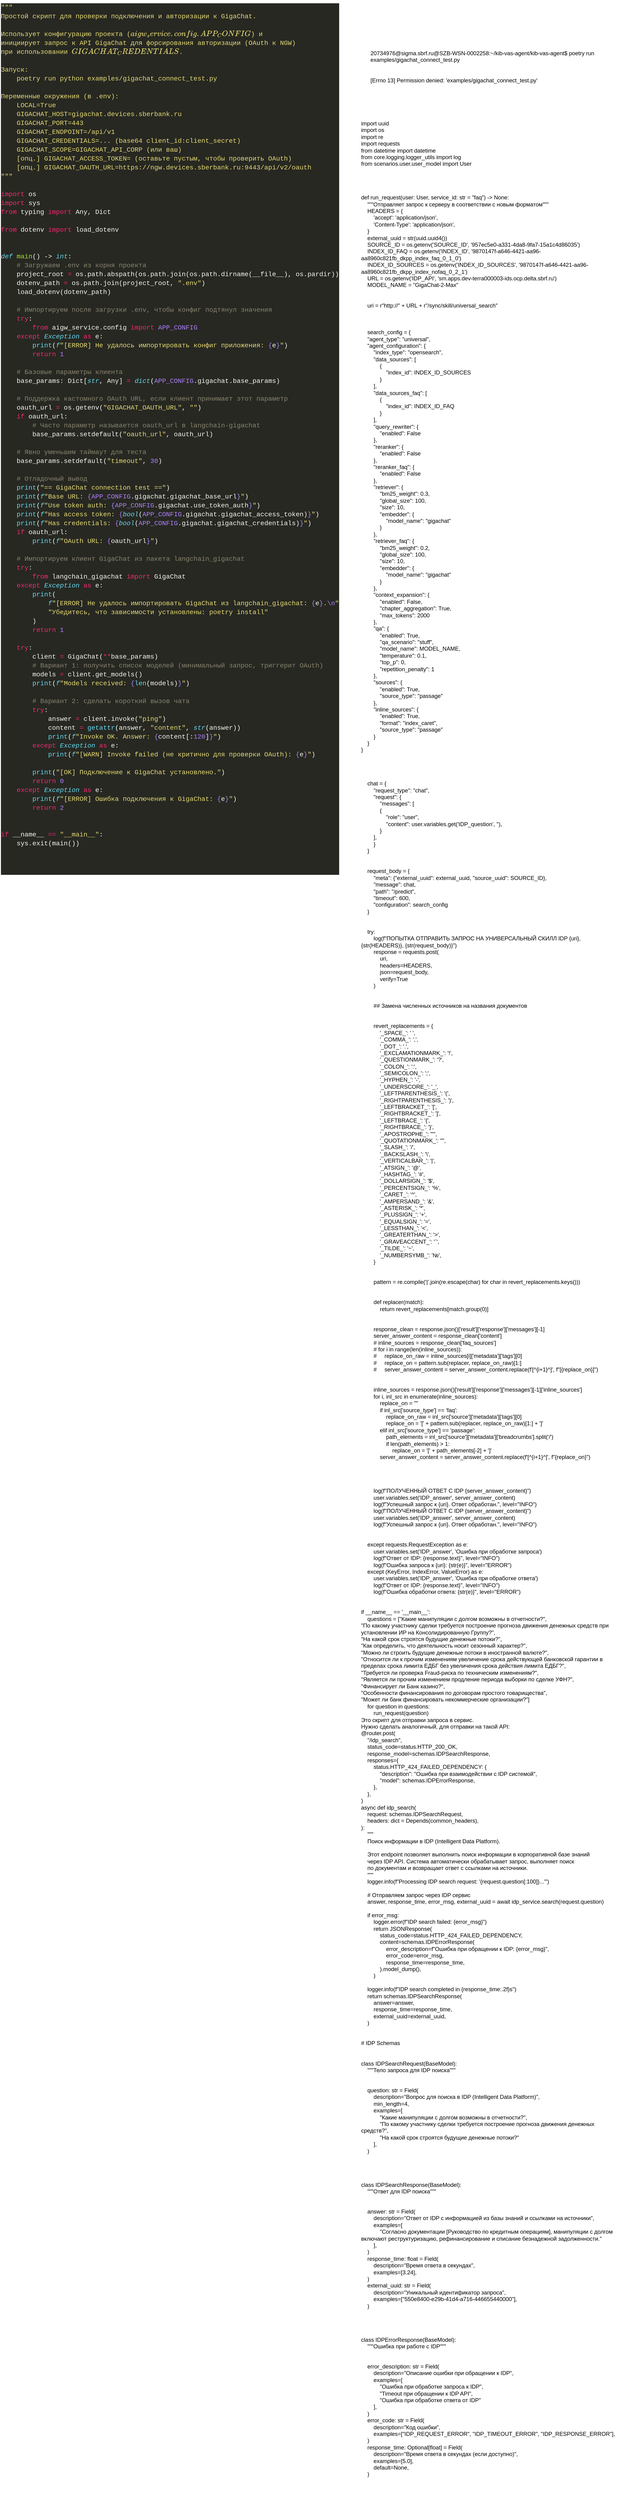 <mxfile version="28.2.3">
  <diagram name="Страница — 1" id="YzAyhXTebkGU_6SpY-bU">
    <mxGraphModel dx="1372" dy="742" grid="1" gridSize="10" guides="1" tooltips="1" connect="1" arrows="1" fold="1" page="1" pageScale="1" pageWidth="3300" pageHeight="4681" math="0" shadow="0">
      <root>
        <mxCell id="0" />
        <mxCell id="1" parent="0" />
        <UserObject label="&lt;div style=&quot;color: #f8f8f2;background-color: #272822;font-family: Consolas, &#39;Courier New&#39;, monospace;font-weight: normal;font-size: 14px;line-height: 19px;white-space: pre;&quot;&gt;&lt;div&gt;&lt;span style=&quot;color: #e6db74;&quot;&gt;&quot;&quot;&quot;&lt;/span&gt;&lt;/div&gt;&lt;div&gt;&lt;span style=&quot;color: #e6db74;&quot;&gt;Простой скрипт для проверки подключения и авторизации к GigaChat.&lt;/span&gt;&lt;/div&gt;&lt;br&gt;&lt;div&gt;&lt;span style=&quot;color: #e6db74;&quot;&gt;Использует конфигурацию проекта (`aigw_service.config.APP_CONFIG`) и&lt;/span&gt;&lt;/div&gt;&lt;div&gt;&lt;span style=&quot;color: #e6db74;&quot;&gt;инициирует запрос к API GigaChat для форсирования авторизации (OAuth к NGW)&lt;/span&gt;&lt;/div&gt;&lt;div&gt;&lt;span style=&quot;color: #e6db74;&quot;&gt;при использовании `GIGACHAT_CREDENTIALS`.&lt;/span&gt;&lt;/div&gt;&lt;br&gt;&lt;div&gt;&lt;span style=&quot;color: #e6db74;&quot;&gt;Запуск:&lt;/span&gt;&lt;/div&gt;&lt;div&gt;&lt;span style=&quot;color: #e6db74;&quot;&gt;&amp;nbsp; &amp;nbsp; poetry run python examples/gigachat_connect_test.py&lt;/span&gt;&lt;/div&gt;&lt;br&gt;&lt;div&gt;&lt;span style=&quot;color: #e6db74;&quot;&gt;Переменные окружения (в .env):&lt;/span&gt;&lt;/div&gt;&lt;div&gt;&lt;span style=&quot;color: #e6db74;&quot;&gt;&amp;nbsp; &amp;nbsp; LOCAL=True&lt;/span&gt;&lt;/div&gt;&lt;div&gt;&lt;span style=&quot;color: #e6db74;&quot;&gt;&amp;nbsp; &amp;nbsp; GIGACHAT_HOST=gigachat.devices.sberbank.ru&lt;/span&gt;&lt;/div&gt;&lt;div&gt;&lt;span style=&quot;color: #e6db74;&quot;&gt;&amp;nbsp; &amp;nbsp; GIGACHAT_PORT=443&lt;/span&gt;&lt;/div&gt;&lt;div&gt;&lt;span style=&quot;color: #e6db74;&quot;&gt;&amp;nbsp; &amp;nbsp; GIGACHAT_ENDPOINT=/api/v1&lt;/span&gt;&lt;/div&gt;&lt;div&gt;&lt;span style=&quot;color: #e6db74;&quot;&gt;&amp;nbsp; &amp;nbsp; GIGACHAT_CREDENTIALS=... (base64 client_id:client_secret)&lt;/span&gt;&lt;/div&gt;&lt;div&gt;&lt;span style=&quot;color: #e6db74;&quot;&gt;&amp;nbsp; &amp;nbsp; GIGACHAT_SCOPE=GIGACHAT_API_CORP (или ваш)&lt;/span&gt;&lt;/div&gt;&lt;div&gt;&lt;span style=&quot;color: #e6db74;&quot;&gt;&amp;nbsp; &amp;nbsp; [опц.] GIGACHAT_ACCESS_TOKEN= (оставьте пустым, чтобы проверить OAuth)&lt;/span&gt;&lt;/div&gt;&lt;div&gt;&lt;span style=&quot;color: #e6db74;&quot;&gt;&amp;nbsp; &amp;nbsp; [опц.] GIGACHAT_OAUTH_URL=https://ngw.devices.sberbank.ru:9443/api/v2/oauth&lt;/span&gt;&lt;/div&gt;&lt;div&gt;&lt;span style=&quot;color: #e6db74;&quot;&gt;&quot;&quot;&quot;&lt;/span&gt;&lt;/div&gt;&lt;br&gt;&lt;div&gt;&lt;span style=&quot;color: #f92672;&quot;&gt;import&lt;/span&gt;&lt;span style=&quot;color: #f8f8f2;&quot;&gt; os&lt;/span&gt;&lt;/div&gt;&lt;div&gt;&lt;span style=&quot;color: #f92672;&quot;&gt;import&lt;/span&gt;&lt;span style=&quot;color: #f8f8f2;&quot;&gt; sys&lt;/span&gt;&lt;/div&gt;&lt;div&gt;&lt;span style=&quot;color: #f92672;&quot;&gt;from&lt;/span&gt;&lt;span style=&quot;color: #f8f8f2;&quot;&gt; typing &lt;/span&gt;&lt;span style=&quot;color: #f92672;&quot;&gt;import&lt;/span&gt;&lt;span style=&quot;color: #f8f8f2;&quot;&gt; Any, Dict&lt;/span&gt;&lt;/div&gt;&lt;br&gt;&lt;div&gt;&lt;span style=&quot;color: #f92672;&quot;&gt;from&lt;/span&gt;&lt;span style=&quot;color: #f8f8f2;&quot;&gt; dotenv &lt;/span&gt;&lt;span style=&quot;color: #f92672;&quot;&gt;import&lt;/span&gt;&lt;span style=&quot;color: #f8f8f2;&quot;&gt; load_dotenv&lt;/span&gt;&lt;/div&gt;&lt;br&gt;&lt;br&gt;&lt;div&gt;&lt;span style=&quot;color: #66d9ef;font-style: italic;&quot;&gt;def&lt;/span&gt;&lt;span style=&quot;color: #f8f8f2;&quot;&gt; &lt;/span&gt;&lt;span style=&quot;color: #a6e22e;&quot;&gt;main&lt;/span&gt;&lt;span style=&quot;color: #f8f8f2;&quot;&gt;() -&amp;gt; &lt;/span&gt;&lt;span style=&quot;color: #66d9ef;font-style: italic;&quot;&gt;int&lt;/span&gt;&lt;span style=&quot;color: #f8f8f2;&quot;&gt;:&lt;/span&gt;&lt;/div&gt;&lt;div&gt;&lt;span style=&quot;color: #f8f8f2;&quot;&gt;&amp;nbsp; &amp;nbsp; &lt;/span&gt;&lt;span style=&quot;color: #88846f;&quot;&gt;# Загружаем .env из корня проекта&lt;/span&gt;&lt;/div&gt;&lt;div&gt;&lt;span style=&quot;color: #f8f8f2;&quot;&gt;&amp;nbsp; &amp;nbsp; project_root &lt;/span&gt;&lt;span style=&quot;color: #f92672;&quot;&gt;=&lt;/span&gt;&lt;span style=&quot;color: #f8f8f2;&quot;&gt; os.path.abspath(os.path.join(os.path.dirname(__file__), os.pardir))&lt;/span&gt;&lt;/div&gt;&lt;div&gt;&lt;span style=&quot;color: #f8f8f2;&quot;&gt;&amp;nbsp; &amp;nbsp; dotenv_path &lt;/span&gt;&lt;span style=&quot;color: #f92672;&quot;&gt;=&lt;/span&gt;&lt;span style=&quot;color: #f8f8f2;&quot;&gt; os.path.join(project_root, &lt;/span&gt;&lt;span style=&quot;color: #e6db74;&quot;&gt;&quot;.env&quot;&lt;/span&gt;&lt;span style=&quot;color: #f8f8f2;&quot;&gt;)&lt;/span&gt;&lt;/div&gt;&lt;div&gt;&lt;span style=&quot;color: #f8f8f2;&quot;&gt;&amp;nbsp; &amp;nbsp; load_dotenv(dotenv_path)&lt;/span&gt;&lt;/div&gt;&lt;br&gt;&lt;div&gt;&lt;span style=&quot;color: #f8f8f2;&quot;&gt;&amp;nbsp; &amp;nbsp; &lt;/span&gt;&lt;span style=&quot;color: #88846f;&quot;&gt;# Импортируем после загрузки .env, чтобы конфиг подтянул значения&lt;/span&gt;&lt;/div&gt;&lt;div&gt;&lt;span style=&quot;color: #f8f8f2;&quot;&gt;&amp;nbsp; &amp;nbsp; &lt;/span&gt;&lt;span style=&quot;color: #f92672;&quot;&gt;try&lt;/span&gt;&lt;span style=&quot;color: #f8f8f2;&quot;&gt;:&lt;/span&gt;&lt;/div&gt;&lt;div&gt;&lt;span style=&quot;color: #f8f8f2;&quot;&gt;&amp;nbsp; &amp;nbsp; &amp;nbsp; &amp;nbsp; &lt;/span&gt;&lt;span style=&quot;color: #f92672;&quot;&gt;from&lt;/span&gt;&lt;span style=&quot;color: #f8f8f2;&quot;&gt; aigw_service.config &lt;/span&gt;&lt;span style=&quot;color: #f92672;&quot;&gt;import&lt;/span&gt;&lt;span style=&quot;color: #f8f8f2;&quot;&gt; &lt;/span&gt;&lt;span style=&quot;color: #ae81ff;&quot;&gt;APP_CONFIG&lt;/span&gt;&lt;/div&gt;&lt;div&gt;&lt;span style=&quot;color: #f8f8f2;&quot;&gt;&amp;nbsp; &amp;nbsp; &lt;/span&gt;&lt;span style=&quot;color: #f92672;&quot;&gt;except&lt;/span&gt;&lt;span style=&quot;color: #f8f8f2;&quot;&gt; &lt;/span&gt;&lt;span style=&quot;color: #66d9ef;font-style: italic;&quot;&gt;Exception&lt;/span&gt;&lt;span style=&quot;color: #f8f8f2;&quot;&gt; &lt;/span&gt;&lt;span style=&quot;color: #f92672;&quot;&gt;as&lt;/span&gt;&lt;span style=&quot;color: #f8f8f2;&quot;&gt; e:&lt;/span&gt;&lt;/div&gt;&lt;div&gt;&lt;span style=&quot;color: #f8f8f2;&quot;&gt;&amp;nbsp; &amp;nbsp; &amp;nbsp; &amp;nbsp; &lt;/span&gt;&lt;span style=&quot;color: #66d9ef;&quot;&gt;print&lt;/span&gt;&lt;span style=&quot;color: #f8f8f2;&quot;&gt;(&lt;/span&gt;&lt;span style=&quot;color: #66d9ef;font-style: italic;&quot;&gt;f&lt;/span&gt;&lt;span style=&quot;color: #e6db74;&quot;&gt;&quot;[ERROR] Не удалось импортировать конфиг приложения: &lt;/span&gt;&lt;span style=&quot;color: #ae81ff;&quot;&gt;{&lt;/span&gt;&lt;span style=&quot;color: #f8f8f2;&quot;&gt;e&lt;/span&gt;&lt;span style=&quot;color: #ae81ff;&quot;&gt;}&lt;/span&gt;&lt;span style=&quot;color: #e6db74;&quot;&gt;&quot;&lt;/span&gt;&lt;span style=&quot;color: #f8f8f2;&quot;&gt;)&lt;/span&gt;&lt;/div&gt;&lt;div&gt;&lt;span style=&quot;color: #f8f8f2;&quot;&gt;&amp;nbsp; &amp;nbsp; &amp;nbsp; &amp;nbsp; &lt;/span&gt;&lt;span style=&quot;color: #f92672;&quot;&gt;return&lt;/span&gt;&lt;span style=&quot;color: #f8f8f2;&quot;&gt; &lt;/span&gt;&lt;span style=&quot;color: #ae81ff;&quot;&gt;1&lt;/span&gt;&lt;/div&gt;&lt;br&gt;&lt;div&gt;&lt;span style=&quot;color: #f8f8f2;&quot;&gt;&amp;nbsp; &amp;nbsp; &lt;/span&gt;&lt;span style=&quot;color: #88846f;&quot;&gt;# Базовые параметры клиента&lt;/span&gt;&lt;/div&gt;&lt;div&gt;&lt;span style=&quot;color: #f8f8f2;&quot;&gt;&amp;nbsp; &amp;nbsp; base_params: Dict[&lt;/span&gt;&lt;span style=&quot;color: #66d9ef;font-style: italic;&quot;&gt;str&lt;/span&gt;&lt;span style=&quot;color: #f8f8f2;&quot;&gt;, Any] &lt;/span&gt;&lt;span style=&quot;color: #f92672;&quot;&gt;=&lt;/span&gt;&lt;span style=&quot;color: #f8f8f2;&quot;&gt; &lt;/span&gt;&lt;span style=&quot;color: #66d9ef;font-style: italic;&quot;&gt;dict&lt;/span&gt;&lt;span style=&quot;color: #f8f8f2;&quot;&gt;(&lt;/span&gt;&lt;span style=&quot;color: #ae81ff;&quot;&gt;APP_CONFIG&lt;/span&gt;&lt;span style=&quot;color: #f8f8f2;&quot;&gt;.gigachat.base_params)&lt;/span&gt;&lt;/div&gt;&lt;br&gt;&lt;div&gt;&lt;span style=&quot;color: #f8f8f2;&quot;&gt;&amp;nbsp; &amp;nbsp; &lt;/span&gt;&lt;span style=&quot;color: #88846f;&quot;&gt;# Поддержка кастомного OAuth URL, если клиент принимает этот параметр&lt;/span&gt;&lt;/div&gt;&lt;div&gt;&lt;span style=&quot;color: #f8f8f2;&quot;&gt;&amp;nbsp; &amp;nbsp; oauth_url &lt;/span&gt;&lt;span style=&quot;color: #f92672;&quot;&gt;=&lt;/span&gt;&lt;span style=&quot;color: #f8f8f2;&quot;&gt; os.getenv(&lt;/span&gt;&lt;span style=&quot;color: #e6db74;&quot;&gt;&quot;GIGACHAT_OAUTH_URL&quot;&lt;/span&gt;&lt;span style=&quot;color: #f8f8f2;&quot;&gt;, &lt;/span&gt;&lt;span style=&quot;color: #e6db74;&quot;&gt;&quot;&quot;&lt;/span&gt;&lt;span style=&quot;color: #f8f8f2;&quot;&gt;)&lt;/span&gt;&lt;/div&gt;&lt;div&gt;&lt;span style=&quot;color: #f8f8f2;&quot;&gt;&amp;nbsp; &amp;nbsp; &lt;/span&gt;&lt;span style=&quot;color: #f92672;&quot;&gt;if&lt;/span&gt;&lt;span style=&quot;color: #f8f8f2;&quot;&gt; oauth_url:&lt;/span&gt;&lt;/div&gt;&lt;div&gt;&lt;span style=&quot;color: #f8f8f2;&quot;&gt;&amp;nbsp; &amp;nbsp; &amp;nbsp; &amp;nbsp; &lt;/span&gt;&lt;span style=&quot;color: #88846f;&quot;&gt;# Часто параметр называется oauth_url в langchain-gigachat&lt;/span&gt;&lt;/div&gt;&lt;div&gt;&lt;span style=&quot;color: #f8f8f2;&quot;&gt;&amp;nbsp; &amp;nbsp; &amp;nbsp; &amp;nbsp; base_params.setdefault(&lt;/span&gt;&lt;span style=&quot;color: #e6db74;&quot;&gt;&quot;oauth_url&quot;&lt;/span&gt;&lt;span style=&quot;color: #f8f8f2;&quot;&gt;, oauth_url)&lt;/span&gt;&lt;/div&gt;&lt;br&gt;&lt;div&gt;&lt;span style=&quot;color: #f8f8f2;&quot;&gt;&amp;nbsp; &amp;nbsp; &lt;/span&gt;&lt;span style=&quot;color: #88846f;&quot;&gt;# Явно уменьшим таймаут для теста&lt;/span&gt;&lt;/div&gt;&lt;div&gt;&lt;span style=&quot;color: #f8f8f2;&quot;&gt;&amp;nbsp; &amp;nbsp; base_params.setdefault(&lt;/span&gt;&lt;span style=&quot;color: #e6db74;&quot;&gt;&quot;timeout&quot;&lt;/span&gt;&lt;span style=&quot;color: #f8f8f2;&quot;&gt;, &lt;/span&gt;&lt;span style=&quot;color: #ae81ff;&quot;&gt;30&lt;/span&gt;&lt;span style=&quot;color: #f8f8f2;&quot;&gt;)&lt;/span&gt;&lt;/div&gt;&lt;br&gt;&lt;div&gt;&lt;span style=&quot;color: #f8f8f2;&quot;&gt;&amp;nbsp; &amp;nbsp; &lt;/span&gt;&lt;span style=&quot;color: #88846f;&quot;&gt;# Отладочный вывод&lt;/span&gt;&lt;/div&gt;&lt;div&gt;&lt;span style=&quot;color: #f8f8f2;&quot;&gt;&amp;nbsp; &amp;nbsp; &lt;/span&gt;&lt;span style=&quot;color: #66d9ef;&quot;&gt;print&lt;/span&gt;&lt;span style=&quot;color: #f8f8f2;&quot;&gt;(&lt;/span&gt;&lt;span style=&quot;color: #e6db74;&quot;&gt;&quot;== GigaChat connection test ==&quot;&lt;/span&gt;&lt;span style=&quot;color: #f8f8f2;&quot;&gt;)&lt;/span&gt;&lt;/div&gt;&lt;div&gt;&lt;span style=&quot;color: #f8f8f2;&quot;&gt;&amp;nbsp; &amp;nbsp; &lt;/span&gt;&lt;span style=&quot;color: #66d9ef;&quot;&gt;print&lt;/span&gt;&lt;span style=&quot;color: #f8f8f2;&quot;&gt;(&lt;/span&gt;&lt;span style=&quot;color: #66d9ef;font-style: italic;&quot;&gt;f&lt;/span&gt;&lt;span style=&quot;color: #e6db74;&quot;&gt;&quot;Base URL: &lt;/span&gt;&lt;span style=&quot;color: #ae81ff;&quot;&gt;{APP_CONFIG&lt;/span&gt;&lt;span style=&quot;color: #f8f8f2;&quot;&gt;.gigachat.gigachat_base_url&lt;/span&gt;&lt;span style=&quot;color: #ae81ff;&quot;&gt;}&lt;/span&gt;&lt;span style=&quot;color: #e6db74;&quot;&gt;&quot;&lt;/span&gt;&lt;span style=&quot;color: #f8f8f2;&quot;&gt;)&lt;/span&gt;&lt;/div&gt;&lt;div&gt;&lt;span style=&quot;color: #f8f8f2;&quot;&gt;&amp;nbsp; &amp;nbsp; &lt;/span&gt;&lt;span style=&quot;color: #66d9ef;&quot;&gt;print&lt;/span&gt;&lt;span style=&quot;color: #f8f8f2;&quot;&gt;(&lt;/span&gt;&lt;span style=&quot;color: #66d9ef;font-style: italic;&quot;&gt;f&lt;/span&gt;&lt;span style=&quot;color: #e6db74;&quot;&gt;&quot;Use token auth: &lt;/span&gt;&lt;span style=&quot;color: #ae81ff;&quot;&gt;{APP_CONFIG&lt;/span&gt;&lt;span style=&quot;color: #f8f8f2;&quot;&gt;.gigachat.use_token_auth&lt;/span&gt;&lt;span style=&quot;color: #ae81ff;&quot;&gt;}&lt;/span&gt;&lt;span style=&quot;color: #e6db74;&quot;&gt;&quot;&lt;/span&gt;&lt;span style=&quot;color: #f8f8f2;&quot;&gt;)&lt;/span&gt;&lt;/div&gt;&lt;div&gt;&lt;span style=&quot;color: #f8f8f2;&quot;&gt;&amp;nbsp; &amp;nbsp; &lt;/span&gt;&lt;span style=&quot;color: #66d9ef;&quot;&gt;print&lt;/span&gt;&lt;span style=&quot;color: #f8f8f2;&quot;&gt;(&lt;/span&gt;&lt;span style=&quot;color: #66d9ef;font-style: italic;&quot;&gt;f&lt;/span&gt;&lt;span style=&quot;color: #e6db74;&quot;&gt;&quot;Has access token: &lt;/span&gt;&lt;span style=&quot;color: #ae81ff;&quot;&gt;{&lt;/span&gt;&lt;span style=&quot;color: #66d9ef;font-style: italic;&quot;&gt;bool&lt;/span&gt;&lt;span style=&quot;color: #f8f8f2;&quot;&gt;(&lt;/span&gt;&lt;span style=&quot;color: #ae81ff;&quot;&gt;APP_CONFIG&lt;/span&gt;&lt;span style=&quot;color: #f8f8f2;&quot;&gt;.gigachat.gigachat_access_token)&lt;/span&gt;&lt;span style=&quot;color: #ae81ff;&quot;&gt;}&lt;/span&gt;&lt;span style=&quot;color: #e6db74;&quot;&gt;&quot;&lt;/span&gt;&lt;span style=&quot;color: #f8f8f2;&quot;&gt;)&lt;/span&gt;&lt;/div&gt;&lt;div&gt;&lt;span style=&quot;color: #f8f8f2;&quot;&gt;&amp;nbsp; &amp;nbsp; &lt;/span&gt;&lt;span style=&quot;color: #66d9ef;&quot;&gt;print&lt;/span&gt;&lt;span style=&quot;color: #f8f8f2;&quot;&gt;(&lt;/span&gt;&lt;span style=&quot;color: #66d9ef;font-style: italic;&quot;&gt;f&lt;/span&gt;&lt;span style=&quot;color: #e6db74;&quot;&gt;&quot;Has credentials: &lt;/span&gt;&lt;span style=&quot;color: #ae81ff;&quot;&gt;{&lt;/span&gt;&lt;span style=&quot;color: #66d9ef;font-style: italic;&quot;&gt;bool&lt;/span&gt;&lt;span style=&quot;color: #f8f8f2;&quot;&gt;(&lt;/span&gt;&lt;span style=&quot;color: #ae81ff;&quot;&gt;APP_CONFIG&lt;/span&gt;&lt;span style=&quot;color: #f8f8f2;&quot;&gt;.gigachat.gigachat_credentials)&lt;/span&gt;&lt;span style=&quot;color: #ae81ff;&quot;&gt;}&lt;/span&gt;&lt;span style=&quot;color: #e6db74;&quot;&gt;&quot;&lt;/span&gt;&lt;span style=&quot;color: #f8f8f2;&quot;&gt;)&lt;/span&gt;&lt;/div&gt;&lt;div&gt;&lt;span style=&quot;color: #f8f8f2;&quot;&gt;&amp;nbsp; &amp;nbsp; &lt;/span&gt;&lt;span style=&quot;color: #f92672;&quot;&gt;if&lt;/span&gt;&lt;span style=&quot;color: #f8f8f2;&quot;&gt; oauth_url:&lt;/span&gt;&lt;/div&gt;&lt;div&gt;&lt;span style=&quot;color: #f8f8f2;&quot;&gt;&amp;nbsp; &amp;nbsp; &amp;nbsp; &amp;nbsp; &lt;/span&gt;&lt;span style=&quot;color: #66d9ef;&quot;&gt;print&lt;/span&gt;&lt;span style=&quot;color: #f8f8f2;&quot;&gt;(&lt;/span&gt;&lt;span style=&quot;color: #66d9ef;font-style: italic;&quot;&gt;f&lt;/span&gt;&lt;span style=&quot;color: #e6db74;&quot;&gt;&quot;OAuth URL: &lt;/span&gt;&lt;span style=&quot;color: #ae81ff;&quot;&gt;{&lt;/span&gt;&lt;span style=&quot;color: #f8f8f2;&quot;&gt;oauth_url&lt;/span&gt;&lt;span style=&quot;color: #ae81ff;&quot;&gt;}&lt;/span&gt;&lt;span style=&quot;color: #e6db74;&quot;&gt;&quot;&lt;/span&gt;&lt;span style=&quot;color: #f8f8f2;&quot;&gt;)&lt;/span&gt;&lt;/div&gt;&lt;br&gt;&lt;div&gt;&lt;span style=&quot;color: #f8f8f2;&quot;&gt;&amp;nbsp; &amp;nbsp; &lt;/span&gt;&lt;span style=&quot;color: #88846f;&quot;&gt;# Импортируем клиент GigaChat из пакета langchain_gigachat&lt;/span&gt;&lt;/div&gt;&lt;div&gt;&lt;span style=&quot;color: #f8f8f2;&quot;&gt;&amp;nbsp; &amp;nbsp; &lt;/span&gt;&lt;span style=&quot;color: #f92672;&quot;&gt;try&lt;/span&gt;&lt;span style=&quot;color: #f8f8f2;&quot;&gt;:&lt;/span&gt;&lt;/div&gt;&lt;div&gt;&lt;span style=&quot;color: #f8f8f2;&quot;&gt;&amp;nbsp; &amp;nbsp; &amp;nbsp; &amp;nbsp; &lt;/span&gt;&lt;span style=&quot;color: #f92672;&quot;&gt;from&lt;/span&gt;&lt;span style=&quot;color: #f8f8f2;&quot;&gt; langchain_gigachat &lt;/span&gt;&lt;span style=&quot;color: #f92672;&quot;&gt;import&lt;/span&gt;&lt;span style=&quot;color: #f8f8f2;&quot;&gt; GigaChat&lt;/span&gt;&lt;/div&gt;&lt;div&gt;&lt;span style=&quot;color: #f8f8f2;&quot;&gt;&amp;nbsp; &amp;nbsp; &lt;/span&gt;&lt;span style=&quot;color: #f92672;&quot;&gt;except&lt;/span&gt;&lt;span style=&quot;color: #f8f8f2;&quot;&gt; &lt;/span&gt;&lt;span style=&quot;color: #66d9ef;font-style: italic;&quot;&gt;Exception&lt;/span&gt;&lt;span style=&quot;color: #f8f8f2;&quot;&gt; &lt;/span&gt;&lt;span style=&quot;color: #f92672;&quot;&gt;as&lt;/span&gt;&lt;span style=&quot;color: #f8f8f2;&quot;&gt; e:&lt;/span&gt;&lt;/div&gt;&lt;div&gt;&lt;span style=&quot;color: #f8f8f2;&quot;&gt;&amp;nbsp; &amp;nbsp; &amp;nbsp; &amp;nbsp; &lt;/span&gt;&lt;span style=&quot;color: #66d9ef;&quot;&gt;print&lt;/span&gt;&lt;span style=&quot;color: #f8f8f2;&quot;&gt;(&lt;/span&gt;&lt;/div&gt;&lt;div&gt;&lt;span style=&quot;color: #f8f8f2;&quot;&gt;&amp;nbsp; &amp;nbsp; &amp;nbsp; &amp;nbsp; &amp;nbsp; &amp;nbsp; &lt;/span&gt;&lt;span style=&quot;color: #66d9ef;font-style: italic;&quot;&gt;f&lt;/span&gt;&lt;span style=&quot;color: #e6db74;&quot;&gt;&quot;[ERROR] Не удалось импортировать GigaChat из langchain_gigachat: &lt;/span&gt;&lt;span style=&quot;color: #ae81ff;&quot;&gt;{&lt;/span&gt;&lt;span style=&quot;color: #f8f8f2;&quot;&gt;e&lt;/span&gt;&lt;span style=&quot;color: #ae81ff;&quot;&gt;}&lt;/span&gt;&lt;span style=&quot;color: #e6db74;&quot;&gt;.&lt;/span&gt;&lt;span style=&quot;color: #ae81ff;&quot;&gt;\n&lt;/span&gt;&lt;span style=&quot;color: #e6db74;&quot;&gt;&quot;&lt;/span&gt;&lt;/div&gt;&lt;div&gt;&lt;span style=&quot;color: #f8f8f2;&quot;&gt;&amp;nbsp; &amp;nbsp; &amp;nbsp; &amp;nbsp; &amp;nbsp; &amp;nbsp; &lt;/span&gt;&lt;span style=&quot;color: #e6db74;&quot;&gt;&quot;Убедитесь, что зависимости установлены: poetry install&quot;&lt;/span&gt;&lt;/div&gt;&lt;div&gt;&lt;span style=&quot;color: #f8f8f2;&quot;&gt;&amp;nbsp; &amp;nbsp; &amp;nbsp; &amp;nbsp; )&lt;/span&gt;&lt;/div&gt;&lt;div&gt;&lt;span style=&quot;color: #f8f8f2;&quot;&gt;&amp;nbsp; &amp;nbsp; &amp;nbsp; &amp;nbsp; &lt;/span&gt;&lt;span style=&quot;color: #f92672;&quot;&gt;return&lt;/span&gt;&lt;span style=&quot;color: #f8f8f2;&quot;&gt; &lt;/span&gt;&lt;span style=&quot;color: #ae81ff;&quot;&gt;1&lt;/span&gt;&lt;/div&gt;&lt;br&gt;&lt;div&gt;&lt;span style=&quot;color: #f8f8f2;&quot;&gt;&amp;nbsp; &amp;nbsp; &lt;/span&gt;&lt;span style=&quot;color: #f92672;&quot;&gt;try&lt;/span&gt;&lt;span style=&quot;color: #f8f8f2;&quot;&gt;:&lt;/span&gt;&lt;/div&gt;&lt;div&gt;&lt;span style=&quot;color: #f8f8f2;&quot;&gt;&amp;nbsp; &amp;nbsp; &amp;nbsp; &amp;nbsp; client &lt;/span&gt;&lt;span style=&quot;color: #f92672;&quot;&gt;=&lt;/span&gt;&lt;span style=&quot;color: #f8f8f2;&quot;&gt; GigaChat(&lt;/span&gt;&lt;span style=&quot;color: #f92672;&quot;&gt;**&lt;/span&gt;&lt;span style=&quot;color: #f8f8f2;&quot;&gt;base_params)&lt;/span&gt;&lt;/div&gt;&lt;div&gt;&lt;span style=&quot;color: #f8f8f2;&quot;&gt;&amp;nbsp; &amp;nbsp; &amp;nbsp; &amp;nbsp; &lt;/span&gt;&lt;span style=&quot;color: #88846f;&quot;&gt;# Вариант 1: получить список моделей (минимальный запрос, триггерит OAuth)&lt;/span&gt;&lt;/div&gt;&lt;div&gt;&lt;span style=&quot;color: #f8f8f2;&quot;&gt;&amp;nbsp; &amp;nbsp; &amp;nbsp; &amp;nbsp; models &lt;/span&gt;&lt;span style=&quot;color: #f92672;&quot;&gt;=&lt;/span&gt;&lt;span style=&quot;color: #f8f8f2;&quot;&gt; client.get_models()&lt;/span&gt;&lt;/div&gt;&lt;div&gt;&lt;span style=&quot;color: #f8f8f2;&quot;&gt;&amp;nbsp; &amp;nbsp; &amp;nbsp; &amp;nbsp; &lt;/span&gt;&lt;span style=&quot;color: #66d9ef;&quot;&gt;print&lt;/span&gt;&lt;span style=&quot;color: #f8f8f2;&quot;&gt;(&lt;/span&gt;&lt;span style=&quot;color: #66d9ef;font-style: italic;&quot;&gt;f&lt;/span&gt;&lt;span style=&quot;color: #e6db74;&quot;&gt;&quot;Models received: &lt;/span&gt;&lt;span style=&quot;color: #ae81ff;&quot;&gt;{&lt;/span&gt;&lt;span style=&quot;color: #66d9ef;&quot;&gt;len&lt;/span&gt;&lt;span style=&quot;color: #f8f8f2;&quot;&gt;(models)&lt;/span&gt;&lt;span style=&quot;color: #ae81ff;&quot;&gt;}&lt;/span&gt;&lt;span style=&quot;color: #e6db74;&quot;&gt;&quot;&lt;/span&gt;&lt;span style=&quot;color: #f8f8f2;&quot;&gt;)&lt;/span&gt;&lt;/div&gt;&lt;br&gt;&lt;div&gt;&lt;span style=&quot;color: #f8f8f2;&quot;&gt;&amp;nbsp; &amp;nbsp; &amp;nbsp; &amp;nbsp; &lt;/span&gt;&lt;span style=&quot;color: #88846f;&quot;&gt;# Вариант 2: сделать короткий вызов чата&lt;/span&gt;&lt;/div&gt;&lt;div&gt;&lt;span style=&quot;color: #f8f8f2;&quot;&gt;&amp;nbsp; &amp;nbsp; &amp;nbsp; &amp;nbsp; &lt;/span&gt;&lt;span style=&quot;color: #f92672;&quot;&gt;try&lt;/span&gt;&lt;span style=&quot;color: #f8f8f2;&quot;&gt;:&lt;/span&gt;&lt;/div&gt;&lt;div&gt;&lt;span style=&quot;color: #f8f8f2;&quot;&gt;&amp;nbsp; &amp;nbsp; &amp;nbsp; &amp;nbsp; &amp;nbsp; &amp;nbsp; answer &lt;/span&gt;&lt;span style=&quot;color: #f92672;&quot;&gt;=&lt;/span&gt;&lt;span style=&quot;color: #f8f8f2;&quot;&gt; client.invoke(&lt;/span&gt;&lt;span style=&quot;color: #e6db74;&quot;&gt;&quot;ping&quot;&lt;/span&gt;&lt;span style=&quot;color: #f8f8f2;&quot;&gt;)&lt;/span&gt;&lt;/div&gt;&lt;div&gt;&lt;span style=&quot;color: #f8f8f2;&quot;&gt;&amp;nbsp; &amp;nbsp; &amp;nbsp; &amp;nbsp; &amp;nbsp; &amp;nbsp; content &lt;/span&gt;&lt;span style=&quot;color: #f92672;&quot;&gt;=&lt;/span&gt;&lt;span style=&quot;color: #f8f8f2;&quot;&gt; &lt;/span&gt;&lt;span style=&quot;color: #66d9ef;&quot;&gt;getattr&lt;/span&gt;&lt;span style=&quot;color: #f8f8f2;&quot;&gt;(answer, &lt;/span&gt;&lt;span style=&quot;color: #e6db74;&quot;&gt;&quot;content&quot;&lt;/span&gt;&lt;span style=&quot;color: #f8f8f2;&quot;&gt;, &lt;/span&gt;&lt;span style=&quot;color: #66d9ef;font-style: italic;&quot;&gt;str&lt;/span&gt;&lt;span style=&quot;color: #f8f8f2;&quot;&gt;(answer))&lt;/span&gt;&lt;/div&gt;&lt;div&gt;&lt;span style=&quot;color: #f8f8f2;&quot;&gt;&amp;nbsp; &amp;nbsp; &amp;nbsp; &amp;nbsp; &amp;nbsp; &amp;nbsp; &lt;/span&gt;&lt;span style=&quot;color: #66d9ef;&quot;&gt;print&lt;/span&gt;&lt;span style=&quot;color: #f8f8f2;&quot;&gt;(&lt;/span&gt;&lt;span style=&quot;color: #66d9ef;font-style: italic;&quot;&gt;f&lt;/span&gt;&lt;span style=&quot;color: #e6db74;&quot;&gt;&quot;Invoke OK. Answer: &lt;/span&gt;&lt;span style=&quot;color: #ae81ff;&quot;&gt;{&lt;/span&gt;&lt;span style=&quot;color: #f8f8f2;&quot;&gt;content[:&lt;/span&gt;&lt;span style=&quot;color: #ae81ff;&quot;&gt;120&lt;/span&gt;&lt;span style=&quot;color: #f8f8f2;&quot;&gt;]&lt;/span&gt;&lt;span style=&quot;color: #ae81ff;&quot;&gt;}&lt;/span&gt;&lt;span style=&quot;color: #e6db74;&quot;&gt;&quot;&lt;/span&gt;&lt;span style=&quot;color: #f8f8f2;&quot;&gt;)&lt;/span&gt;&lt;/div&gt;&lt;div&gt;&lt;span style=&quot;color: #f8f8f2;&quot;&gt;&amp;nbsp; &amp;nbsp; &amp;nbsp; &amp;nbsp; &lt;/span&gt;&lt;span style=&quot;color: #f92672;&quot;&gt;except&lt;/span&gt;&lt;span style=&quot;color: #f8f8f2;&quot;&gt; &lt;/span&gt;&lt;span style=&quot;color: #66d9ef;font-style: italic;&quot;&gt;Exception&lt;/span&gt;&lt;span style=&quot;color: #f8f8f2;&quot;&gt; &lt;/span&gt;&lt;span style=&quot;color: #f92672;&quot;&gt;as&lt;/span&gt;&lt;span style=&quot;color: #f8f8f2;&quot;&gt; e:&lt;/span&gt;&lt;/div&gt;&lt;div&gt;&lt;span style=&quot;color: #f8f8f2;&quot;&gt;&amp;nbsp; &amp;nbsp; &amp;nbsp; &amp;nbsp; &amp;nbsp; &amp;nbsp; &lt;/span&gt;&lt;span style=&quot;color: #66d9ef;&quot;&gt;print&lt;/span&gt;&lt;span style=&quot;color: #f8f8f2;&quot;&gt;(&lt;/span&gt;&lt;span style=&quot;color: #66d9ef;font-style: italic;&quot;&gt;f&lt;/span&gt;&lt;span style=&quot;color: #e6db74;&quot;&gt;&quot;[WARN] Invoke failed (не критично для проверки OAuth): &lt;/span&gt;&lt;span style=&quot;color: #ae81ff;&quot;&gt;{&lt;/span&gt;&lt;span style=&quot;color: #f8f8f2;&quot;&gt;e&lt;/span&gt;&lt;span style=&quot;color: #ae81ff;&quot;&gt;}&lt;/span&gt;&lt;span style=&quot;color: #e6db74;&quot;&gt;&quot;&lt;/span&gt;&lt;span style=&quot;color: #f8f8f2;&quot;&gt;)&lt;/span&gt;&lt;/div&gt;&lt;br&gt;&lt;div&gt;&lt;span style=&quot;color: #f8f8f2;&quot;&gt;&amp;nbsp; &amp;nbsp; &amp;nbsp; &amp;nbsp; &lt;/span&gt;&lt;span style=&quot;color: #66d9ef;&quot;&gt;print&lt;/span&gt;&lt;span style=&quot;color: #f8f8f2;&quot;&gt;(&lt;/span&gt;&lt;span style=&quot;color: #e6db74;&quot;&gt;&quot;[OK] Подключение к GigaChat установлено.&quot;&lt;/span&gt;&lt;span style=&quot;color: #f8f8f2;&quot;&gt;)&lt;/span&gt;&lt;/div&gt;&lt;div&gt;&lt;span style=&quot;color: #f8f8f2;&quot;&gt;&amp;nbsp; &amp;nbsp; &amp;nbsp; &amp;nbsp; &lt;/span&gt;&lt;span style=&quot;color: #f92672;&quot;&gt;return&lt;/span&gt;&lt;span style=&quot;color: #f8f8f2;&quot;&gt; &lt;/span&gt;&lt;span style=&quot;color: #ae81ff;&quot;&gt;0&lt;/span&gt;&lt;/div&gt;&lt;div&gt;&lt;span style=&quot;color: #f8f8f2;&quot;&gt;&amp;nbsp; &amp;nbsp; &lt;/span&gt;&lt;span style=&quot;color: #f92672;&quot;&gt;except&lt;/span&gt;&lt;span style=&quot;color: #f8f8f2;&quot;&gt; &lt;/span&gt;&lt;span style=&quot;color: #66d9ef;font-style: italic;&quot;&gt;Exception&lt;/span&gt;&lt;span style=&quot;color: #f8f8f2;&quot;&gt; &lt;/span&gt;&lt;span style=&quot;color: #f92672;&quot;&gt;as&lt;/span&gt;&lt;span style=&quot;color: #f8f8f2;&quot;&gt; e:&lt;/span&gt;&lt;/div&gt;&lt;div&gt;&lt;span style=&quot;color: #f8f8f2;&quot;&gt;&amp;nbsp; &amp;nbsp; &amp;nbsp; &amp;nbsp; &lt;/span&gt;&lt;span style=&quot;color: #66d9ef;&quot;&gt;print&lt;/span&gt;&lt;span style=&quot;color: #f8f8f2;&quot;&gt;(&lt;/span&gt;&lt;span style=&quot;color: #66d9ef;font-style: italic;&quot;&gt;f&lt;/span&gt;&lt;span style=&quot;color: #e6db74;&quot;&gt;&quot;[ERROR] Ошибка подключения к GigaChat: &lt;/span&gt;&lt;span style=&quot;color: #ae81ff;&quot;&gt;{&lt;/span&gt;&lt;span style=&quot;color: #f8f8f2;&quot;&gt;e&lt;/span&gt;&lt;span style=&quot;color: #ae81ff;&quot;&gt;}&lt;/span&gt;&lt;span style=&quot;color: #e6db74;&quot;&gt;&quot;&lt;/span&gt;&lt;span style=&quot;color: #f8f8f2;&quot;&gt;)&lt;/span&gt;&lt;/div&gt;&lt;div&gt;&lt;span style=&quot;color: #f8f8f2;&quot;&gt;&amp;nbsp; &amp;nbsp; &amp;nbsp; &amp;nbsp; &lt;/span&gt;&lt;span style=&quot;color: #f92672;&quot;&gt;return&lt;/span&gt;&lt;span style=&quot;color: #f8f8f2;&quot;&gt; &lt;/span&gt;&lt;span style=&quot;color: #ae81ff;&quot;&gt;2&lt;/span&gt;&lt;/div&gt;&lt;br&gt;&lt;br&gt;&lt;div&gt;&lt;span style=&quot;color: #f92672;&quot;&gt;if&lt;/span&gt;&lt;span style=&quot;color: #f8f8f2;&quot;&gt; __name__ &lt;/span&gt;&lt;span style=&quot;color: #f92672;&quot;&gt;==&lt;/span&gt;&lt;span style=&quot;color: #f8f8f2;&quot;&gt; &lt;/span&gt;&lt;span style=&quot;color: #e6db74;&quot;&gt;&quot;__main__&quot;&lt;/span&gt;&lt;span style=&quot;color: #f8f8f2;&quot;&gt;:&lt;/span&gt;&lt;/div&gt;&lt;div&gt;&lt;span style=&quot;color: #f8f8f2;&quot;&gt;&amp;nbsp; &amp;nbsp; sys.exit(main())&lt;/span&gt;&lt;/div&gt;&lt;br&gt;&lt;br&gt;&lt;br&gt;&lt;/div&gt;" link="&lt;div style=&quot;color: #f8f8f2;background-color: #272822;font-family: Consolas, &#39;Courier New&#39;, monospace;font-weight: normal;font-size: 14px;line-height: 19px;white-space: pre;&quot;&gt;&lt;div&gt;&lt;span style=&quot;color: #e6db74;&quot;&gt;&quot;&quot;&quot;&lt;/span&gt;&lt;/div&gt;&lt;div&gt;&lt;span style=&quot;color: #e6db74;&quot;&gt;Простой скрипт для проверки подключения и авторизации к GigaChat.&lt;/span&gt;&lt;/div&gt;&lt;br&gt;&lt;div&gt;&lt;span style=&quot;color: #e6db74;&quot;&gt;Использует конфигурацию проекта (`aigw_service.config.APP_CONFIG`) и&lt;/span&gt;&lt;/div&gt;&lt;div&gt;&lt;span style=&quot;color: #e6db74;&quot;&gt;инициирует запрос к API GigaChat для форсирования авторизации (OAuth к NGW)&lt;/span&gt;&lt;/div&gt;&lt;div&gt;&lt;span style=&quot;color: #e6db74;&quot;&gt;при использовании `GIGACHAT_CREDENTIALS`.&lt;/span&gt;&lt;/div&gt;&lt;br&gt;&lt;div&gt;&lt;span style=&quot;color: #e6db74;&quot;&gt;Запуск:&lt;/span&gt;&lt;/div&gt;&lt;div&gt;&lt;span style=&quot;color: #e6db74;&quot;&gt;&amp;nbsp; &amp;nbsp; poetry run python examples/gigachat_connect_test.py&lt;/span&gt;&lt;/div&gt;&lt;br&gt;&lt;div&gt;&lt;span style=&quot;color: #e6db74;&quot;&gt;Переменные окружения (в .env):&lt;/span&gt;&lt;/div&gt;&lt;div&gt;&lt;span style=&quot;color: #e6db74;&quot;&gt;&amp;nbsp; &amp;nbsp; LOCAL=True&lt;/span&gt;&lt;/div&gt;&lt;div&gt;&lt;span style=&quot;color: #e6db74;&quot;&gt;&amp;nbsp; &amp;nbsp; GIGACHAT_HOST=gigachat.devices.sberbank.ru&lt;/span&gt;&lt;/div&gt;&lt;div&gt;&lt;span style=&quot;color: #e6db74;&quot;&gt;&amp;nbsp; &amp;nbsp; GIGACHAT_PORT=443&lt;/span&gt;&lt;/div&gt;&lt;div&gt;&lt;span style=&quot;color: #e6db74;&quot;&gt;&amp;nbsp; &amp;nbsp; GIGACHAT_ENDPOINT=/api/v1&lt;/span&gt;&lt;/div&gt;&lt;div&gt;&lt;span style=&quot;color: #e6db74;&quot;&gt;&amp;nbsp; &amp;nbsp; GIGACHAT_CREDENTIALS=... (base64 client_id:client_secret)&lt;/span&gt;&lt;/div&gt;&lt;div&gt;&lt;span style=&quot;color: #e6db74;&quot;&gt;&amp;nbsp; &amp;nbsp; GIGACHAT_SCOPE=GIGACHAT_API_CORP (или ваш)&lt;/span&gt;&lt;/div&gt;&lt;div&gt;&lt;span style=&quot;color: #e6db74;&quot;&gt;&amp;nbsp; &amp;nbsp; [опц.] GIGACHAT_ACCESS_TOKEN= (оставьте пустым, чтобы проверить OAuth)&lt;/span&gt;&lt;/div&gt;&lt;div&gt;&lt;span style=&quot;color: #e6db74;&quot;&gt;&amp;nbsp; &amp;nbsp; [опц.] GIGACHAT_OAUTH_URL=https://ngw.devices.sberbank.ru:9443/api/v2/oauth&lt;/span&gt;&lt;/div&gt;&lt;div&gt;&lt;span style=&quot;color: #e6db74;&quot;&gt;&quot;&quot;&quot;&lt;/span&gt;&lt;/div&gt;&lt;br&gt;&lt;div&gt;&lt;span style=&quot;color: #f92672;&quot;&gt;import&lt;/span&gt;&lt;span style=&quot;color: #f8f8f2;&quot;&gt; os&lt;/span&gt;&lt;/div&gt;&lt;div&gt;&lt;span style=&quot;color: #f92672;&quot;&gt;import&lt;/span&gt;&lt;span style=&quot;color: #f8f8f2;&quot;&gt; sys&lt;/span&gt;&lt;/div&gt;&lt;div&gt;&lt;span style=&quot;color: #f92672;&quot;&gt;from&lt;/span&gt;&lt;span style=&quot;color: #f8f8f2;&quot;&gt; typing &lt;/span&gt;&lt;span style=&quot;color: #f92672;&quot;&gt;import&lt;/span&gt;&lt;span style=&quot;color: #f8f8f2;&quot;&gt; Any, Dict&lt;/span&gt;&lt;/div&gt;&lt;br&gt;&lt;div&gt;&lt;span style=&quot;color: #f92672;&quot;&gt;from&lt;/span&gt;&lt;span style=&quot;color: #f8f8f2;&quot;&gt; dotenv &lt;/span&gt;&lt;span style=&quot;color: #f92672;&quot;&gt;import&lt;/span&gt;&lt;span style=&quot;color: #f8f8f2;&quot;&gt; load_dotenv&lt;/span&gt;&lt;/div&gt;&lt;br&gt;&lt;br&gt;&lt;div&gt;&lt;span style=&quot;color: #66d9ef;font-style: italic;&quot;&gt;def&lt;/span&gt;&lt;span style=&quot;color: #f8f8f2;&quot;&gt; &lt;/span&gt;&lt;span style=&quot;color: #a6e22e;&quot;&gt;main&lt;/span&gt;&lt;span style=&quot;color: #f8f8f2;&quot;&gt;() -&amp;gt; &lt;/span&gt;&lt;span style=&quot;color: #66d9ef;font-style: italic;&quot;&gt;int&lt;/span&gt;&lt;span style=&quot;color: #f8f8f2;&quot;&gt;:&lt;/span&gt;&lt;/div&gt;&lt;div&gt;&lt;span style=&quot;color: #f8f8f2;&quot;&gt;&amp;nbsp; &amp;nbsp; &lt;/span&gt;&lt;span style=&quot;color: #88846f;&quot;&gt;# Загружаем .env из корня проекта&lt;/span&gt;&lt;/div&gt;&lt;div&gt;&lt;span style=&quot;color: #f8f8f2;&quot;&gt;&amp;nbsp; &amp;nbsp; project_root &lt;/span&gt;&lt;span style=&quot;color: #f92672;&quot;&gt;=&lt;/span&gt;&lt;span style=&quot;color: #f8f8f2;&quot;&gt; os.path.abspath(os.path.join(os.path.dirname(__file__), os.pardir))&lt;/span&gt;&lt;/div&gt;&lt;div&gt;&lt;span style=&quot;color: #f8f8f2;&quot;&gt;&amp;nbsp; &amp;nbsp; dotenv_path &lt;/span&gt;&lt;span style=&quot;color: #f92672;&quot;&gt;=&lt;/span&gt;&lt;span style=&quot;color: #f8f8f2;&quot;&gt; os.path.join(project_root, &lt;/span&gt;&lt;span style=&quot;color: #e6db74;&quot;&gt;&quot;.env&quot;&lt;/span&gt;&lt;span style=&quot;color: #f8f8f2;&quot;&gt;)&lt;/span&gt;&lt;/div&gt;&lt;div&gt;&lt;span style=&quot;color: #f8f8f2;&quot;&gt;&amp;nbsp; &amp;nbsp; load_dotenv(dotenv_path)&lt;/span&gt;&lt;/div&gt;&lt;br&gt;&lt;div&gt;&lt;span style=&quot;color: #f8f8f2;&quot;&gt;&amp;nbsp; &amp;nbsp; &lt;/span&gt;&lt;span style=&quot;color: #88846f;&quot;&gt;# Импортируем после загрузки .env, чтобы конфиг подтянул значения&lt;/span&gt;&lt;/div&gt;&lt;div&gt;&lt;span style=&quot;color: #f8f8f2;&quot;&gt;&amp;nbsp; &amp;nbsp; &lt;/span&gt;&lt;span style=&quot;color: #f92672;&quot;&gt;try&lt;/span&gt;&lt;span style=&quot;color: #f8f8f2;&quot;&gt;:&lt;/span&gt;&lt;/div&gt;&lt;div&gt;&lt;span style=&quot;color: #f8f8f2;&quot;&gt;&amp;nbsp; &amp;nbsp; &amp;nbsp; &amp;nbsp; &lt;/span&gt;&lt;span style=&quot;color: #f92672;&quot;&gt;from&lt;/span&gt;&lt;span style=&quot;color: #f8f8f2;&quot;&gt; aigw_service.config &lt;/span&gt;&lt;span style=&quot;color: #f92672;&quot;&gt;import&lt;/span&gt;&lt;span style=&quot;color: #f8f8f2;&quot;&gt; &lt;/span&gt;&lt;span style=&quot;color: #ae81ff;&quot;&gt;APP_CONFIG&lt;/span&gt;&lt;/div&gt;&lt;div&gt;&lt;span style=&quot;color: #f8f8f2;&quot;&gt;&amp;nbsp; &amp;nbsp; &lt;/span&gt;&lt;span style=&quot;color: #f92672;&quot;&gt;except&lt;/span&gt;&lt;span style=&quot;color: #f8f8f2;&quot;&gt; &lt;/span&gt;&lt;span style=&quot;color: #66d9ef;font-style: italic;&quot;&gt;Exception&lt;/span&gt;&lt;span style=&quot;color: #f8f8f2;&quot;&gt; &lt;/span&gt;&lt;span style=&quot;color: #f92672;&quot;&gt;as&lt;/span&gt;&lt;span style=&quot;color: #f8f8f2;&quot;&gt; e:&lt;/span&gt;&lt;/div&gt;&lt;div&gt;&lt;span style=&quot;color: #f8f8f2;&quot;&gt;&amp;nbsp; &amp;nbsp; &amp;nbsp; &amp;nbsp; &lt;/span&gt;&lt;span style=&quot;color: #66d9ef;&quot;&gt;print&lt;/span&gt;&lt;span style=&quot;color: #f8f8f2;&quot;&gt;(&lt;/span&gt;&lt;span style=&quot;color: #66d9ef;font-style: italic;&quot;&gt;f&lt;/span&gt;&lt;span style=&quot;color: #e6db74;&quot;&gt;&quot;[ERROR] Не удалось импортировать конфиг приложения: &lt;/span&gt;&lt;span style=&quot;color: #ae81ff;&quot;&gt;{&lt;/span&gt;&lt;span style=&quot;color: #f8f8f2;&quot;&gt;e&lt;/span&gt;&lt;span style=&quot;color: #ae81ff;&quot;&gt;}&lt;/span&gt;&lt;span style=&quot;color: #e6db74;&quot;&gt;&quot;&lt;/span&gt;&lt;span style=&quot;color: #f8f8f2;&quot;&gt;)&lt;/span&gt;&lt;/div&gt;&lt;div&gt;&lt;span style=&quot;color: #f8f8f2;&quot;&gt;&amp;nbsp; &amp;nbsp; &amp;nbsp; &amp;nbsp; &lt;/span&gt;&lt;span style=&quot;color: #f92672;&quot;&gt;return&lt;/span&gt;&lt;span style=&quot;color: #f8f8f2;&quot;&gt; &lt;/span&gt;&lt;span style=&quot;color: #ae81ff;&quot;&gt;1&lt;/span&gt;&lt;/div&gt;&lt;br&gt;&lt;div&gt;&lt;span style=&quot;color: #f8f8f2;&quot;&gt;&amp;nbsp; &amp;nbsp; &lt;/span&gt;&lt;span style=&quot;color: #88846f;&quot;&gt;# Базовые параметры клиента&lt;/span&gt;&lt;/div&gt;&lt;div&gt;&lt;span style=&quot;color: #f8f8f2;&quot;&gt;&amp;nbsp; &amp;nbsp; base_params: Dict[&lt;/span&gt;&lt;span style=&quot;color: #66d9ef;font-style: italic;&quot;&gt;str&lt;/span&gt;&lt;span style=&quot;color: #f8f8f2;&quot;&gt;, Any] &lt;/span&gt;&lt;span style=&quot;color: #f92672;&quot;&gt;=&lt;/span&gt;&lt;span style=&quot;color: #f8f8f2;&quot;&gt; &lt;/span&gt;&lt;span style=&quot;color: #66d9ef;font-style: italic;&quot;&gt;dict&lt;/span&gt;&lt;span style=&quot;color: #f8f8f2;&quot;&gt;(&lt;/span&gt;&lt;span style=&quot;color: #ae81ff;&quot;&gt;APP_CONFIG&lt;/span&gt;&lt;span style=&quot;color: #f8f8f2;&quot;&gt;.gigachat.base_params)&lt;/span&gt;&lt;/div&gt;&lt;br&gt;&lt;div&gt;&lt;span style=&quot;color: #f8f8f2;&quot;&gt;&amp;nbsp; &amp;nbsp; &lt;/span&gt;&lt;span style=&quot;color: #88846f;&quot;&gt;# Поддержка кастомного OAuth URL, если клиент принимает этот параметр&lt;/span&gt;&lt;/div&gt;&lt;div&gt;&lt;span style=&quot;color: #f8f8f2;&quot;&gt;&amp;nbsp; &amp;nbsp; oauth_url &lt;/span&gt;&lt;span style=&quot;color: #f92672;&quot;&gt;=&lt;/span&gt;&lt;span style=&quot;color: #f8f8f2;&quot;&gt; os.getenv(&lt;/span&gt;&lt;span style=&quot;color: #e6db74;&quot;&gt;&quot;GIGACHAT_OAUTH_URL&quot;&lt;/span&gt;&lt;span style=&quot;color: #f8f8f2;&quot;&gt;, &lt;/span&gt;&lt;span style=&quot;color: #e6db74;&quot;&gt;&quot;&quot;&lt;/span&gt;&lt;span style=&quot;color: #f8f8f2;&quot;&gt;)&lt;/span&gt;&lt;/div&gt;&lt;div&gt;&lt;span style=&quot;color: #f8f8f2;&quot;&gt;&amp;nbsp; &amp;nbsp; &lt;/span&gt;&lt;span style=&quot;color: #f92672;&quot;&gt;if&lt;/span&gt;&lt;span style=&quot;color: #f8f8f2;&quot;&gt; oauth_url:&lt;/span&gt;&lt;/div&gt;&lt;div&gt;&lt;span style=&quot;color: #f8f8f2;&quot;&gt;&amp;nbsp; &amp;nbsp; &amp;nbsp; &amp;nbsp; &lt;/span&gt;&lt;span style=&quot;color: #88846f;&quot;&gt;# Часто параметр называется oauth_url в langchain-gigachat&lt;/span&gt;&lt;/div&gt;&lt;div&gt;&lt;span style=&quot;color: #f8f8f2;&quot;&gt;&amp;nbsp; &amp;nbsp; &amp;nbsp; &amp;nbsp; base_params.setdefault(&lt;/span&gt;&lt;span style=&quot;color: #e6db74;&quot;&gt;&quot;oauth_url&quot;&lt;/span&gt;&lt;span style=&quot;color: #f8f8f2;&quot;&gt;, oauth_url)&lt;/span&gt;&lt;/div&gt;&lt;br&gt;&lt;div&gt;&lt;span style=&quot;color: #f8f8f2;&quot;&gt;&amp;nbsp; &amp;nbsp; &lt;/span&gt;&lt;span style=&quot;color: #88846f;&quot;&gt;# Явно уменьшим таймаут для теста&lt;/span&gt;&lt;/div&gt;&lt;div&gt;&lt;span style=&quot;color: #f8f8f2;&quot;&gt;&amp;nbsp; &amp;nbsp; base_params.setdefault(&lt;/span&gt;&lt;span style=&quot;color: #e6db74;&quot;&gt;&quot;timeout&quot;&lt;/span&gt;&lt;span style=&quot;color: #f8f8f2;&quot;&gt;, &lt;/span&gt;&lt;span style=&quot;color: #ae81ff;&quot;&gt;30&lt;/span&gt;&lt;span style=&quot;color: #f8f8f2;&quot;&gt;)&lt;/span&gt;&lt;/div&gt;&lt;br&gt;&lt;div&gt;&lt;span style=&quot;color: #f8f8f2;&quot;&gt;&amp;nbsp; &amp;nbsp; &lt;/span&gt;&lt;span style=&quot;color: #88846f;&quot;&gt;# Отладочный вывод&lt;/span&gt;&lt;/div&gt;&lt;div&gt;&lt;span style=&quot;color: #f8f8f2;&quot;&gt;&amp;nbsp; &amp;nbsp; &lt;/span&gt;&lt;span style=&quot;color: #66d9ef;&quot;&gt;print&lt;/span&gt;&lt;span style=&quot;color: #f8f8f2;&quot;&gt;(&lt;/span&gt;&lt;span style=&quot;color: #e6db74;&quot;&gt;&quot;== GigaChat connection test ==&quot;&lt;/span&gt;&lt;span style=&quot;color: #f8f8f2;&quot;&gt;)&lt;/span&gt;&lt;/div&gt;&lt;div&gt;&lt;span style=&quot;color: #f8f8f2;&quot;&gt;&amp;nbsp; &amp;nbsp; &lt;/span&gt;&lt;span style=&quot;color: #66d9ef;&quot;&gt;print&lt;/span&gt;&lt;span style=&quot;color: #f8f8f2;&quot;&gt;(&lt;/span&gt;&lt;span style=&quot;color: #66d9ef;font-style: italic;&quot;&gt;f&lt;/span&gt;&lt;span style=&quot;color: #e6db74;&quot;&gt;&quot;Base URL: &lt;/span&gt;&lt;span style=&quot;color: #ae81ff;&quot;&gt;{APP_CONFIG&lt;/span&gt;&lt;span style=&quot;color: #f8f8f2;&quot;&gt;.gigachat.gigachat_base_url&lt;/span&gt;&lt;span style=&quot;color: #ae81ff;&quot;&gt;}&lt;/span&gt;&lt;span style=&quot;color: #e6db74;&quot;&gt;&quot;&lt;/span&gt;&lt;span style=&quot;color: #f8f8f2;&quot;&gt;)&lt;/span&gt;&lt;/div&gt;&lt;div&gt;&lt;span style=&quot;color: #f8f8f2;&quot;&gt;&amp;nbsp; &amp;nbsp; &lt;/span&gt;&lt;span style=&quot;color: #66d9ef;&quot;&gt;print&lt;/span&gt;&lt;span style=&quot;color: #f8f8f2;&quot;&gt;(&lt;/span&gt;&lt;span style=&quot;color: #66d9ef;font-style: italic;&quot;&gt;f&lt;/span&gt;&lt;span style=&quot;color: #e6db74;&quot;&gt;&quot;Use token auth: &lt;/span&gt;&lt;span style=&quot;color: #ae81ff;&quot;&gt;{APP_CONFIG&lt;/span&gt;&lt;span style=&quot;color: #f8f8f2;&quot;&gt;.gigachat.use_token_auth&lt;/span&gt;&lt;span style=&quot;color: #ae81ff;&quot;&gt;}&lt;/span&gt;&lt;span style=&quot;color: #e6db74;&quot;&gt;&quot;&lt;/span&gt;&lt;span style=&quot;color: #f8f8f2;&quot;&gt;)&lt;/span&gt;&lt;/div&gt;&lt;div&gt;&lt;span style=&quot;color: #f8f8f2;&quot;&gt;&amp;nbsp; &amp;nbsp; &lt;/span&gt;&lt;span style=&quot;color: #66d9ef;&quot;&gt;print&lt;/span&gt;&lt;span style=&quot;color: #f8f8f2;&quot;&gt;(&lt;/span&gt;&lt;span style=&quot;color: #66d9ef;font-style: italic;&quot;&gt;f&lt;/span&gt;&lt;span style=&quot;color: #e6db74;&quot;&gt;&quot;Has access token: &lt;/span&gt;&lt;span style=&quot;color: #ae81ff;&quot;&gt;{&lt;/span&gt;&lt;span style=&quot;color: #66d9ef;font-style: italic;&quot;&gt;bool&lt;/span&gt;&lt;span style=&quot;color: #f8f8f2;&quot;&gt;(&lt;/span&gt;&lt;span style=&quot;color: #ae81ff;&quot;&gt;APP_CONFIG&lt;/span&gt;&lt;span style=&quot;color: #f8f8f2;&quot;&gt;.gigachat.gigachat_access_token)&lt;/span&gt;&lt;span style=&quot;color: #ae81ff;&quot;&gt;}&lt;/span&gt;&lt;span style=&quot;color: #e6db74;&quot;&gt;&quot;&lt;/span&gt;&lt;span style=&quot;color: #f8f8f2;&quot;&gt;)&lt;/span&gt;&lt;/div&gt;&lt;div&gt;&lt;span style=&quot;color: #f8f8f2;&quot;&gt;&amp;nbsp; &amp;nbsp; &lt;/span&gt;&lt;span style=&quot;color: #66d9ef;&quot;&gt;print&lt;/span&gt;&lt;span style=&quot;color: #f8f8f2;&quot;&gt;(&lt;/span&gt;&lt;span style=&quot;color: #66d9ef;font-style: italic;&quot;&gt;f&lt;/span&gt;&lt;span style=&quot;color: #e6db74;&quot;&gt;&quot;Has credentials: &lt;/span&gt;&lt;span style=&quot;color: #ae81ff;&quot;&gt;{&lt;/span&gt;&lt;span style=&quot;color: #66d9ef;font-style: italic;&quot;&gt;bool&lt;/span&gt;&lt;span style=&quot;color: #f8f8f2;&quot;&gt;(&lt;/span&gt;&lt;span style=&quot;color: #ae81ff;&quot;&gt;APP_CONFIG&lt;/span&gt;&lt;span style=&quot;color: #f8f8f2;&quot;&gt;.gigachat.gigachat_credentials)&lt;/span&gt;&lt;span style=&quot;color: #ae81ff;&quot;&gt;}&lt;/span&gt;&lt;span style=&quot;color: #e6db74;&quot;&gt;&quot;&lt;/span&gt;&lt;span style=&quot;color: #f8f8f2;&quot;&gt;)&lt;/span&gt;&lt;/div&gt;&lt;div&gt;&lt;span style=&quot;color: #f8f8f2;&quot;&gt;&amp;nbsp; &amp;nbsp; &lt;/span&gt;&lt;span style=&quot;color: #f92672;&quot;&gt;if&lt;/span&gt;&lt;span style=&quot;color: #f8f8f2;&quot;&gt; oauth_url:&lt;/span&gt;&lt;/div&gt;&lt;div&gt;&lt;span style=&quot;color: #f8f8f2;&quot;&gt;&amp;nbsp; &amp;nbsp; &amp;nbsp; &amp;nbsp; &lt;/span&gt;&lt;span style=&quot;color: #66d9ef;&quot;&gt;print&lt;/span&gt;&lt;span style=&quot;color: #f8f8f2;&quot;&gt;(&lt;/span&gt;&lt;span style=&quot;color: #66d9ef;font-style: italic;&quot;&gt;f&lt;/span&gt;&lt;span style=&quot;color: #e6db74;&quot;&gt;&quot;OAuth URL: &lt;/span&gt;&lt;span style=&quot;color: #ae81ff;&quot;&gt;{&lt;/span&gt;&lt;span style=&quot;color: #f8f8f2;&quot;&gt;oauth_url&lt;/span&gt;&lt;span style=&quot;color: #ae81ff;&quot;&gt;}&lt;/span&gt;&lt;span style=&quot;color: #e6db74;&quot;&gt;&quot;&lt;/span&gt;&lt;span style=&quot;color: #f8f8f2;&quot;&gt;)&lt;/span&gt;&lt;/div&gt;&lt;br&gt;&lt;div&gt;&lt;span style=&quot;color: #f8f8f2;&quot;&gt;&amp;nbsp; &amp;nbsp; &lt;/span&gt;&lt;span style=&quot;color: #88846f;&quot;&gt;# Импортируем клиент GigaChat из пакета langchain_gigachat&lt;/span&gt;&lt;/div&gt;&lt;div&gt;&lt;span style=&quot;color: #f8f8f2;&quot;&gt;&amp;nbsp; &amp;nbsp; &lt;/span&gt;&lt;span style=&quot;color: #f92672;&quot;&gt;try&lt;/span&gt;&lt;span style=&quot;color: #f8f8f2;&quot;&gt;:&lt;/span&gt;&lt;/div&gt;&lt;div&gt;&lt;span style=&quot;color: #f8f8f2;&quot;&gt;&amp;nbsp; &amp;nbsp; &amp;nbsp; &amp;nbsp; &lt;/span&gt;&lt;span style=&quot;color: #f92672;&quot;&gt;from&lt;/span&gt;&lt;span style=&quot;color: #f8f8f2;&quot;&gt; langchain_gigachat &lt;/span&gt;&lt;span style=&quot;color: #f92672;&quot;&gt;import&lt;/span&gt;&lt;span style=&quot;color: #f8f8f2;&quot;&gt; GigaChat&lt;/span&gt;&lt;/div&gt;&lt;div&gt;&lt;span style=&quot;color: #f8f8f2;&quot;&gt;&amp;nbsp; &amp;nbsp; &lt;/span&gt;&lt;span style=&quot;color: #f92672;&quot;&gt;except&lt;/span&gt;&lt;span style=&quot;color: #f8f8f2;&quot;&gt; &lt;/span&gt;&lt;span style=&quot;color: #66d9ef;font-style: italic;&quot;&gt;Exception&lt;/span&gt;&lt;span style=&quot;color: #f8f8f2;&quot;&gt; &lt;/span&gt;&lt;span style=&quot;color: #f92672;&quot;&gt;as&lt;/span&gt;&lt;span style=&quot;color: #f8f8f2;&quot;&gt; e:&lt;/span&gt;&lt;/div&gt;&lt;div&gt;&lt;span style=&quot;color: #f8f8f2;&quot;&gt;&amp;nbsp; &amp;nbsp; &amp;nbsp; &amp;nbsp; &lt;/span&gt;&lt;span style=&quot;color: #66d9ef;&quot;&gt;print&lt;/span&gt;&lt;span style=&quot;color: #f8f8f2;&quot;&gt;(&lt;/span&gt;&lt;/div&gt;&lt;div&gt;&lt;span style=&quot;color: #f8f8f2;&quot;&gt;&amp;nbsp; &amp;nbsp; &amp;nbsp; &amp;nbsp; &amp;nbsp; &amp;nbsp; &lt;/span&gt;&lt;span style=&quot;color: #66d9ef;font-style: italic;&quot;&gt;f&lt;/span&gt;&lt;span style=&quot;color: #e6db74;&quot;&gt;&quot;[ERROR] Не удалось импортировать GigaChat из langchain_gigachat: &lt;/span&gt;&lt;span style=&quot;color: #ae81ff;&quot;&gt;{&lt;/span&gt;&lt;span style=&quot;color: #f8f8f2;&quot;&gt;e&lt;/span&gt;&lt;span style=&quot;color: #ae81ff;&quot;&gt;}&lt;/span&gt;&lt;span style=&quot;color: #e6db74;&quot;&gt;.&lt;/span&gt;&lt;span style=&quot;color: #ae81ff;&quot;&gt;\n&lt;/span&gt;&lt;span style=&quot;color: #e6db74;&quot;&gt;&quot;&lt;/span&gt;&lt;/div&gt;&lt;div&gt;&lt;span style=&quot;color: #f8f8f2;&quot;&gt;&amp;nbsp; &amp;nbsp; &amp;nbsp; &amp;nbsp; &amp;nbsp; &amp;nbsp; &lt;/span&gt;&lt;span style=&quot;color: #e6db74;&quot;&gt;&quot;Убедитесь, что зависимости установлены: poetry install&quot;&lt;/span&gt;&lt;/div&gt;&lt;div&gt;&lt;span style=&quot;color: #f8f8f2;&quot;&gt;&amp;nbsp; &amp;nbsp; &amp;nbsp; &amp;nbsp; )&lt;/span&gt;&lt;/div&gt;&lt;div&gt;&lt;span style=&quot;color: #f8f8f2;&quot;&gt;&amp;nbsp; &amp;nbsp; &amp;nbsp; &amp;nbsp; &lt;/span&gt;&lt;span style=&quot;color: #f92672;&quot;&gt;return&lt;/span&gt;&lt;span style=&quot;color: #f8f8f2;&quot;&gt; &lt;/span&gt;&lt;span style=&quot;color: #ae81ff;&quot;&gt;1&lt;/span&gt;&lt;/div&gt;&lt;br&gt;&lt;div&gt;&lt;span style=&quot;color: #f8f8f2;&quot;&gt;&amp;nbsp; &amp;nbsp; &lt;/span&gt;&lt;span style=&quot;color: #f92672;&quot;&gt;try&lt;/span&gt;&lt;span style=&quot;color: #f8f8f2;&quot;&gt;:&lt;/span&gt;&lt;/div&gt;&lt;div&gt;&lt;span style=&quot;color: #f8f8f2;&quot;&gt;&amp;nbsp; &amp;nbsp; &amp;nbsp; &amp;nbsp; client &lt;/span&gt;&lt;span style=&quot;color: #f92672;&quot;&gt;=&lt;/span&gt;&lt;span style=&quot;color: #f8f8f2;&quot;&gt; GigaChat(&lt;/span&gt;&lt;span style=&quot;color: #f92672;&quot;&gt;**&lt;/span&gt;&lt;span style=&quot;color: #f8f8f2;&quot;&gt;base_params)&lt;/span&gt;&lt;/div&gt;&lt;div&gt;&lt;span style=&quot;color: #f8f8f2;&quot;&gt;&amp;nbsp; &amp;nbsp; &amp;nbsp; &amp;nbsp; &lt;/span&gt;&lt;span style=&quot;color: #88846f;&quot;&gt;# Вариант 1: получить список моделей (минимальный запрос, триггерит OAuth)&lt;/span&gt;&lt;/div&gt;&lt;div&gt;&lt;span style=&quot;color: #f8f8f2;&quot;&gt;&amp;nbsp; &amp;nbsp; &amp;nbsp; &amp;nbsp; models &lt;/span&gt;&lt;span style=&quot;color: #f92672;&quot;&gt;=&lt;/span&gt;&lt;span style=&quot;color: #f8f8f2;&quot;&gt; client.get_models()&lt;/span&gt;&lt;/div&gt;&lt;div&gt;&lt;span style=&quot;color: #f8f8f2;&quot;&gt;&amp;nbsp; &amp;nbsp; &amp;nbsp; &amp;nbsp; &lt;/span&gt;&lt;span style=&quot;color: #66d9ef;&quot;&gt;print&lt;/span&gt;&lt;span style=&quot;color: #f8f8f2;&quot;&gt;(&lt;/span&gt;&lt;span style=&quot;color: #66d9ef;font-style: italic;&quot;&gt;f&lt;/span&gt;&lt;span style=&quot;color: #e6db74;&quot;&gt;&quot;Models received: &lt;/span&gt;&lt;span style=&quot;color: #ae81ff;&quot;&gt;{&lt;/span&gt;&lt;span style=&quot;color: #66d9ef;&quot;&gt;len&lt;/span&gt;&lt;span style=&quot;color: #f8f8f2;&quot;&gt;(models)&lt;/span&gt;&lt;span style=&quot;color: #ae81ff;&quot;&gt;}&lt;/span&gt;&lt;span style=&quot;color: #e6db74;&quot;&gt;&quot;&lt;/span&gt;&lt;span style=&quot;color: #f8f8f2;&quot;&gt;)&lt;/span&gt;&lt;/div&gt;&lt;br&gt;&lt;div&gt;&lt;span style=&quot;color: #f8f8f2;&quot;&gt;&amp;nbsp; &amp;nbsp; &amp;nbsp; &amp;nbsp; &lt;/span&gt;&lt;span style=&quot;color: #88846f;&quot;&gt;# Вариант 2: сделать короткий вызов чата&lt;/span&gt;&lt;/div&gt;&lt;div&gt;&lt;span style=&quot;color: #f8f8f2;&quot;&gt;&amp;nbsp; &amp;nbsp; &amp;nbsp; &amp;nbsp; &lt;/span&gt;&lt;span style=&quot;color: #f92672;&quot;&gt;try&lt;/span&gt;&lt;span style=&quot;color: #f8f8f2;&quot;&gt;:&lt;/span&gt;&lt;/div&gt;&lt;div&gt;&lt;span style=&quot;color: #f8f8f2;&quot;&gt;&amp;nbsp; &amp;nbsp; &amp;nbsp; &amp;nbsp; &amp;nbsp; &amp;nbsp; answer &lt;/span&gt;&lt;span style=&quot;color: #f92672;&quot;&gt;=&lt;/span&gt;&lt;span style=&quot;color: #f8f8f2;&quot;&gt; client.invoke(&lt;/span&gt;&lt;span style=&quot;color: #e6db74;&quot;&gt;&quot;ping&quot;&lt;/span&gt;&lt;span style=&quot;color: #f8f8f2;&quot;&gt;)&lt;/span&gt;&lt;/div&gt;&lt;div&gt;&lt;span style=&quot;color: #f8f8f2;&quot;&gt;&amp;nbsp; &amp;nbsp; &amp;nbsp; &amp;nbsp; &amp;nbsp; &amp;nbsp; content &lt;/span&gt;&lt;span style=&quot;color: #f92672;&quot;&gt;=&lt;/span&gt;&lt;span style=&quot;color: #f8f8f2;&quot;&gt; &lt;/span&gt;&lt;span style=&quot;color: #66d9ef;&quot;&gt;getattr&lt;/span&gt;&lt;span style=&quot;color: #f8f8f2;&quot;&gt;(answer, &lt;/span&gt;&lt;span style=&quot;color: #e6db74;&quot;&gt;&quot;content&quot;&lt;/span&gt;&lt;span style=&quot;color: #f8f8f2;&quot;&gt;, &lt;/span&gt;&lt;span style=&quot;color: #66d9ef;font-style: italic;&quot;&gt;str&lt;/span&gt;&lt;span style=&quot;color: #f8f8f2;&quot;&gt;(answer))&lt;/span&gt;&lt;/div&gt;&lt;div&gt;&lt;span style=&quot;color: #f8f8f2;&quot;&gt;&amp;nbsp; &amp;nbsp; &amp;nbsp; &amp;nbsp; &amp;nbsp; &amp;nbsp; &lt;/span&gt;&lt;span style=&quot;color: #66d9ef;&quot;&gt;print&lt;/span&gt;&lt;span style=&quot;color: #f8f8f2;&quot;&gt;(&lt;/span&gt;&lt;span style=&quot;color: #66d9ef;font-style: italic;&quot;&gt;f&lt;/span&gt;&lt;span style=&quot;color: #e6db74;&quot;&gt;&quot;Invoke OK. Answer: &lt;/span&gt;&lt;span style=&quot;color: #ae81ff;&quot;&gt;{&lt;/span&gt;&lt;span style=&quot;color: #f8f8f2;&quot;&gt;content[:&lt;/span&gt;&lt;span style=&quot;color: #ae81ff;&quot;&gt;120&lt;/span&gt;&lt;span style=&quot;color: #f8f8f2;&quot;&gt;]&lt;/span&gt;&lt;span style=&quot;color: #ae81ff;&quot;&gt;}&lt;/span&gt;&lt;span style=&quot;color: #e6db74;&quot;&gt;&quot;&lt;/span&gt;&lt;span style=&quot;color: #f8f8f2;&quot;&gt;)&lt;/span&gt;&lt;/div&gt;&lt;div&gt;&lt;span style=&quot;color: #f8f8f2;&quot;&gt;&amp;nbsp; &amp;nbsp; &amp;nbsp; &amp;nbsp; &lt;/span&gt;&lt;span style=&quot;color: #f92672;&quot;&gt;except&lt;/span&gt;&lt;span style=&quot;color: #f8f8f2;&quot;&gt; &lt;/span&gt;&lt;span style=&quot;color: #66d9ef;font-style: italic;&quot;&gt;Exception&lt;/span&gt;&lt;span style=&quot;color: #f8f8f2;&quot;&gt; &lt;/span&gt;&lt;span style=&quot;color: #f92672;&quot;&gt;as&lt;/span&gt;&lt;span style=&quot;color: #f8f8f2;&quot;&gt; e:&lt;/span&gt;&lt;/div&gt;&lt;div&gt;&lt;span style=&quot;color: #f8f8f2;&quot;&gt;&amp;nbsp; &amp;nbsp; &amp;nbsp; &amp;nbsp; &amp;nbsp; &amp;nbsp; &lt;/span&gt;&lt;span style=&quot;color: #66d9ef;&quot;&gt;print&lt;/span&gt;&lt;span style=&quot;color: #f8f8f2;&quot;&gt;(&lt;/span&gt;&lt;span style=&quot;color: #66d9ef;font-style: italic;&quot;&gt;f&lt;/span&gt;&lt;span style=&quot;color: #e6db74;&quot;&gt;&quot;[WARN] Invoke failed (не критично для проверки OAuth): &lt;/span&gt;&lt;span style=&quot;color: #ae81ff;&quot;&gt;{&lt;/span&gt;&lt;span style=&quot;color: #f8f8f2;&quot;&gt;e&lt;/span&gt;&lt;span style=&quot;color: #ae81ff;&quot;&gt;}&lt;/span&gt;&lt;span style=&quot;color: #e6db74;&quot;&gt;&quot;&lt;/span&gt;&lt;span style=&quot;color: #f8f8f2;&quot;&gt;)&lt;/span&gt;&lt;/div&gt;&lt;br&gt;&lt;div&gt;&lt;span style=&quot;color: #f8f8f2;&quot;&gt;&amp;nbsp; &amp;nbsp; &amp;nbsp; &amp;nbsp; &lt;/span&gt;&lt;span style=&quot;color: #66d9ef;&quot;&gt;print&lt;/span&gt;&lt;span style=&quot;color: #f8f8f2;&quot;&gt;(&lt;/span&gt;&lt;span style=&quot;color: #e6db74;&quot;&gt;&quot;[OK] Подключение к GigaChat установлено.&quot;&lt;/span&gt;&lt;span style=&quot;color: #f8f8f2;&quot;&gt;)&lt;/span&gt;&lt;/div&gt;&lt;div&gt;&lt;span style=&quot;color: #f8f8f2;&quot;&gt;&amp;nbsp; &amp;nbsp; &amp;nbsp; &amp;nbsp; &lt;/span&gt;&lt;span style=&quot;color: #f92672;&quot;&gt;return&lt;/span&gt;&lt;span style=&quot;color: #f8f8f2;&quot;&gt; &lt;/span&gt;&lt;span style=&quot;color: #ae81ff;&quot;&gt;0&lt;/span&gt;&lt;/div&gt;&lt;div&gt;&lt;span style=&quot;color: #f8f8f2;&quot;&gt;&amp;nbsp; &amp;nbsp; &lt;/span&gt;&lt;span style=&quot;color: #f92672;&quot;&gt;except&lt;/span&gt;&lt;span style=&quot;color: #f8f8f2;&quot;&gt; &lt;/span&gt;&lt;span style=&quot;color: #66d9ef;font-style: italic;&quot;&gt;Exception&lt;/span&gt;&lt;span style=&quot;color: #f8f8f2;&quot;&gt; &lt;/span&gt;&lt;span style=&quot;color: #f92672;&quot;&gt;as&lt;/span&gt;&lt;span style=&quot;color: #f8f8f2;&quot;&gt; e:&lt;/span&gt;&lt;/div&gt;&lt;div&gt;&lt;span style=&quot;color: #f8f8f2;&quot;&gt;&amp;nbsp; &amp;nbsp; &amp;nbsp; &amp;nbsp; &lt;/span&gt;&lt;span style=&quot;color: #66d9ef;&quot;&gt;print&lt;/span&gt;&lt;span style=&quot;color: #f8f8f2;&quot;&gt;(&lt;/span&gt;&lt;span style=&quot;color: #66d9ef;font-style: italic;&quot;&gt;f&lt;/span&gt;&lt;span style=&quot;color: #e6db74;&quot;&gt;&quot;[ERROR] Ошибка подключения к GigaChat: &lt;/span&gt;&lt;span style=&quot;color: #ae81ff;&quot;&gt;{&lt;/span&gt;&lt;span style=&quot;color: #f8f8f2;&quot;&gt;e&lt;/span&gt;&lt;span style=&quot;color: #ae81ff;&quot;&gt;}&lt;/span&gt;&lt;span style=&quot;color: #e6db74;&quot;&gt;&quot;&lt;/span&gt;&lt;span style=&quot;color: #f8f8f2;&quot;&gt;)&lt;/span&gt;&lt;/div&gt;&lt;div&gt;&lt;span style=&quot;color: #f8f8f2;&quot;&gt;&amp;nbsp; &amp;nbsp; &amp;nbsp; &amp;nbsp; &lt;/span&gt;&lt;span style=&quot;color: #f92672;&quot;&gt;return&lt;/span&gt;&lt;span style=&quot;color: #f8f8f2;&quot;&gt; &lt;/span&gt;&lt;span style=&quot;color: #ae81ff;&quot;&gt;2&lt;/span&gt;&lt;/div&gt;&lt;br&gt;&lt;br&gt;&lt;div&gt;&lt;span style=&quot;color: #f92672;&quot;&gt;if&lt;/span&gt;&lt;span style=&quot;color: #f8f8f2;&quot;&gt; __name__ &lt;/span&gt;&lt;span style=&quot;color: #f92672;&quot;&gt;==&lt;/span&gt;&lt;span style=&quot;color: #f8f8f2;&quot;&gt; &lt;/span&gt;&lt;span style=&quot;color: #e6db74;&quot;&gt;&quot;__main__&quot;&lt;/span&gt;&lt;span style=&quot;color: #f8f8f2;&quot;&gt;:&lt;/span&gt;&lt;/div&gt;&lt;div&gt;&lt;span style=&quot;color: #f8f8f2;&quot;&gt;&amp;nbsp; &amp;nbsp; sys.exit(main())&lt;/span&gt;&lt;/div&gt;&lt;br&gt;&lt;br&gt;&lt;br&gt;&lt;/div&gt;" id="6TUQVXqevLIUsPXIy-Aa-1">
          <mxCell style="text;whiteSpace=wrap;html=1;" parent="1" vertex="1">
            <mxGeometry x="260" y="80" width="560" height="1890" as="geometry" />
          </mxCell>
        </UserObject>
        <UserObject label="20734976@sigma.sbrf.ru@SZB-WSN-0002258:~/kib-vas-agent/kib-vas-agent$ poetry run examples/gigachat_connect_test.py &#xa;&#xa;&#xa;[Errno 13] Permission denied: &#39;examples/gigachat_connect_test.py&#39;" link="20734976@sigma.sbrf.ru@SZB-WSN-0002258:~/kib-vas-agent/kib-vas-agent$ poetry run examples/gigachat_connect_test.py &#xa;&#xa;&#xa;[Errno 13] Permission denied: &#39;examples/gigachat_connect_test.py&#39;" id="DSNMYpRrBqVaP7X5KKwe-1">
          <mxCell style="text;whiteSpace=wrap;" parent="1" vertex="1">
            <mxGeometry x="1050" y="180" width="560" height="100" as="geometry" />
          </mxCell>
        </UserObject>
        <UserObject label="import uuid&#xa;import os&#xa;import re&#xa;import requests&#xa;from datetime import datetime&#xa;from core.logging.logger_utils import log&#xa;from scenarios.user.user_model import User&#xa;&#xa;&#xa;&#xa;&#xa;def run_request(user: User, service_id: str = &quot;faq&quot;) -&gt; None:&#xa;    &quot;&quot;&quot;Отправляет запрос к серверу в соответствии с новым форматом&quot;&quot;&quot;&#xa;    HEADERS = {&#xa;        &#39;accept&#39;: &#39;application/json&#39;,&#xa;        &#39;Content-Type&#39;: &#39;application/json&#39;,&#xa;    }&#xa;    external_uuid = str(uuid.uuid4())&#xa;    SOURCE_ID = os.getenv(&#39;SOURCE_ID&#39;, &#39;957ec5e0-a331-4da8-9fa7-15a1c4d86035&#39;)&#xa;    INDEX_ID_FAQ = os.getenv(&#39;INDEX_ID&#39;, &#39;9870147f-a646-4421-aa96-aa8960c821fb_dkpp_index_faq_0_1_0&#39;)&#xa;    INDEX_ID_SOURCES = os.getenv(&#39;INDEX_ID_SOURCES&#39;, &#39;9870147f-a646-4421-aa96-aa8960c821fb_dkpp_index_nofaq_0_2_1&#39;)&#xa;    URL = os.getenv(&#39;IDP_API&#39;, &#39;sm.apps.dev-terra000003-ids.ocp.delta.sbrf.ru&#39;)&#xa;    MODEL_NAME = &quot;GigaChat-2-Max&quot;&#xa;&#xa;&#xa;    uri = r&quot;http://&quot; + URL + r&quot;/sync/skill/universal_search&quot;&#xa;&#xa;&#xa;        &#xa;    search_config = {&#xa;    &quot;agent_type&quot;: &quot;universal&quot;,&#xa;    &quot;agent_configuration&quot;: {&#xa;        &quot;index_type&quot;: &quot;opensearch&quot;,&#xa;        &quot;data_sources&quot;: [&#xa;            {&#xa;                &quot;index_id&quot;: INDEX_ID_SOURCES&#xa;            }&#xa;        ],&#xa;        &quot;data_sources_faq&quot;: [&#xa;            {&#xa;                &quot;index_id&quot;: INDEX_ID_FAQ&#xa;            }&#xa;        ],&#xa;        &quot;query_rewriter&quot;: {&#xa;            &quot;enabled&quot;: False&#xa;        },&#xa;        &quot;reranker&quot;: {&#xa;            &quot;enabled&quot;: False&#xa;        },&#xa;        &quot;reranker_faq&quot;: {&#xa;            &quot;enabled&quot;: False&#xa;        },&#xa;        &quot;retriever&quot;: {&#xa;            &quot;bm25_weight&quot;: 0.3,&#xa;            &quot;global_size&quot;: 100,&#xa;            &quot;size&quot;: 10,&#xa;            &quot;embedder&quot;: {&#xa;                &quot;model_name&quot;: &quot;gigachat&quot;&#xa;            }&#xa;        },&#xa;        &quot;retriever_faq&quot;: {&#xa;            &quot;bm25_weight&quot;: 0.2,&#xa;            &quot;global_size&quot;: 100,&#xa;            &quot;size&quot;: 10,&#xa;            &quot;embedder&quot;: {&#xa;                &quot;model_name&quot;: &quot;gigachat&quot;&#xa;            }&#xa;        },&#xa;        &quot;context_expansion&quot;: {&#xa;            &quot;enabled&quot;: False,&#xa;            &quot;chapter_aggregation&quot;: True,&#xa;            &quot;max_tokens&quot;: 2000&#xa;        },&#xa;        &quot;qa&quot;: {&#xa;            &quot;enabled&quot;: True,&#xa;            &quot;qa_scenario&quot;: &quot;stuff&quot;,&#xa;            &quot;model_name&quot;: MODEL_NAME,&#xa;            &quot;temperature&quot;: 0.1,&#xa;            &quot;top_p&quot;: 0,&#xa;            &quot;repetition_penalty&quot;: 1&#xa;        },&#xa;        &quot;sources&quot;: {&#xa;            &quot;enabled&quot;: True,&#xa;            &quot;source_type&quot;: &quot;passage&quot;&#xa;        },&#xa;        &quot;inline_sources&quot;: {&#xa;            &quot;enabled&quot;: True,&#xa;            &quot;format&quot;: &quot;index_caret&quot;,&#xa;            &quot;source_type&quot;: &quot;passage&quot;&#xa;        }&#xa;    }&#xa;}&#xa;&#xa;&#xa;&#xa;&#xa;    chat = {&#xa;        &quot;request_type&quot;: &quot;chat&quot;,&#xa;        &quot;request&quot;: {&#xa;            &quot;messages&quot;: [&#xa;            {&#xa;                &quot;role&quot;: &quot;user&quot;,&#xa;                &quot;content&quot;: user.variables.get(&#39;IDP_question&#39;, &#39;&#39;),&#xa;            }&#xa;        ],&#xa;        }&#xa;    }&#xa;&#xa;&#xa;    request_body = {&#xa;        &quot;meta&quot;: {&quot;external_uuid&quot;: external_uuid, &quot;source_uuid&quot;: SOURCE_ID},&#xa;        &quot;message&quot;: chat,&#xa;        &quot;path&quot;: &quot;/predict&quot;,&#xa;        &quot;timeout&quot;: 600,&#xa;        &quot;configuration&quot;: search_config&#xa;    }&#xa;&#xa;&#xa;    try:&#xa;        log(f&quot;ПОПЫТКА ОТПРАВИТЬ ЗАПРОС НА УНИВЕРСАЛЬНЫЙ СКИЛЛ IDP {uri}, {str(HEADERS)}, {str(request_body)}&quot;)&#xa;        response = requests.post(&#xa;            uri,&#xa;            headers=HEADERS,&#xa;            json=request_body,&#xa;            verify=True&#xa;        )&#xa;&#xa;&#xa;        ## Замена численных источников на названия документов&#xa;&#xa;&#xa;        revert_replacements = {&#xa;            &#39;_SPACE_&#39;: &#39; &#39;,&#xa;            &#39;_COMMA_&#39;: &#39;,&#39;,&#xa;            &#39;_DOT_&#39;: &#39;.&#39;,&#xa;            &#39;_EXCLAMATIONMARK_&#39;: &#39;!&#39;,&#xa;            &#39;_QUESTIONMARK_&#39;: &#39;?&#39;,&#xa;            &#39;_COLON_&#39;: &#39;:&#39;,&#xa;            &#39;_SEMICOLON_&#39;: &#39;;&#39;,&#xa;            &#39;_HYPHEN_&#39;: &#39;-&#39;,&#xa;            &#39;_UNDERSCORE_&#39;: &#39;_&#39;,&#xa;            &#39;_LEFTPARENTHESIS_&#39;: &#39;(&#39;,&#xa;            &#39;_RIGHTPARENTHESIS_&#39;: &#39;)&#39;,&#xa;            &#39;_LEFTBRACKET_&#39;: &#39;[&#39;,&#xa;            &#39;_RIGHTBRACKET_&#39;: &#39;]&#39;,&#xa;            &#39;_LEFTBRACE_&#39;: &#39;{&#39;,&#xa;            &#39;_RIGHTBRACE_&#39;: &#39;}&#39;,&#xa;            &#39;_APOSTROPHE_&#39;: &quot;&#39;&quot;,&#xa;            &#39;_QUOTATIONMARK_&#39;: &#39;&quot;&#39;,&#xa;            &#39;_SLASH_&#39;: &#39;/&#39;,&#xa;            &#39;_BACKSLASH_&#39;: &#39;\\&#39;,&#xa;            &#39;_VERTICALBAR_&#39;: &#39;|&#39;,&#xa;            &#39;_ATSIGN_&#39;: &#39;@&#39;,&#xa;            &#39;_HASHTAG_&#39;: &#39;#&#39;,&#xa;            &#39;_DOLLARSIGN_&#39;: &#39;$&#39;,&#xa;            &#39;_PERCENTSIGN_&#39;: &#39;%&#39;,&#xa;            &#39;_CARET_&#39;: &#39;^&#39;,&#xa;            &#39;_AMPERSAND_&#39;: &#39;&amp;&#39;,&#xa;            &#39;_ASTERISK_&#39;: &#39;*&#39;,&#xa;            &#39;_PLUSSIGN_&#39;: &#39;+&#39;,&#xa;            &#39;_EQUALSIGN_&#39;: &#39;=&#39;,&#xa;            &#39;_LESSTHAN_&#39;: &#39;&lt;&#39;,&#xa;            &#39;_GREATERTHAN_&#39;: &#39;&gt;&#39;,&#xa;            &#39;_GRAVEACCENT_&#39;: &#39;`&#39;,&#xa;            &#39;_TILDE_&#39;: &#39;~&#39;,&#xa;            &#39;_NUMBERSYMB_&#39;: &#39;№&#39;,&#xa;        }&#xa;&#xa;&#xa;        pattern = re.compile(&#39;|&#39;.join(re.escape(char) for char in revert_replacements.keys()))&#xa;&#xa;&#xa;        def replacer(match):&#xa;            return revert_replacements[match.group(0)]&#xa;&#xa;&#xa;        response_clean = response.json()[&#39;result&#39;][&#39;response&#39;][&#39;messages&#39;][-1]&#xa;        server_answer_content = response_clean[&#39;content&#39;]&#xa;        # inline_sources = response_clean[&#39;faq_sources&#39;]&#xa;        # for i in range(len(inline_sources)):&#xa;        #     replace_on_raw = inline_sources[i][&#39;metadata&#39;][&#39;tags&#39;][0]&#xa;        #     replace_on = pattern.sub(replacer, replace_on_raw)[1:]&#xa;        #     server_answer_content = server_answer_content.replace(f&#39;[^{i+1}^]&#39;, f&quot;[{replace_on}]&quot;)&#xa;&#xa;&#xa;        inline_sources = response.json()[&#39;result&#39;][&#39;response&#39;][&#39;messages&#39;][-1][&#39;inline_sources&#39;]&#xa;        for i, inl_src in enumerate(inline_sources):&#xa;            replace_on = &quot;&quot;&#xa;            if inl_src[&#39;source_type&#39;] == &#39;faq&#39;:&#xa;                replace_on_raw = inl_src[&#39;source&#39;][&#39;metadata&#39;][&#39;tags&#39;][0]&#xa;                replace_on = &#39;[&#39; + pattern.sub(replacer, replace_on_raw)[1:] + &#39;]&#39;&#xa;            elif inl_src[&#39;source_type&#39;] == &#39;passage&#39;:&#xa;                path_elements = inl_src[&#39;source&#39;][&#39;metadata&#39;][&#39;breadcrumbs&#39;].split(&#39;/&#39;)&#xa;                if len(path_elements) &gt; 1:&#xa;                    replace_on = &#39;[&#39; + path_elements[-2] + &#39;]&#39;&#xa;            server_answer_content = server_answer_content.replace(f&#39;[^{i+1}^]&#39;, f&quot;{replace_on}&quot;)&#xa;&#xa;&#xa;&#xa;&#xa;        log(f&quot;ПОЛУЧЕННЫЙ ОТВЕТ С IDP {server_answer_content}&quot;)&#xa;        user.variables.set(&#39;IDP_answer&#39;, server_answer_content)&#xa;        log(f&quot;Успешный запрос к {uri}. Ответ обработан.&quot;, level=&quot;INFO&quot;)&#xa;        log(f&quot;ПОЛУЧЕННЫЙ ОТВЕТ С IDP {server_answer_content}&quot;)&#xa;        user.variables.set(&#39;IDP_answer&#39;, server_answer_content)&#xa;        log(f&quot;Успешный запрос к {uri}. Ответ обработан.&quot;, level=&quot;INFO&quot;)&#xa;&#xa;&#xa;    except requests.RequestException as e:&#xa;        user.variables.set(&#39;IDP_answer&#39;, &#39;Ошибка при обработке запроса&#39;)&#xa;        log(f&quot;Ответ от IDP: {response.text}&quot;, level=&quot;INFO&quot;)&#xa;        log(f&quot;Ошибка запроса к {uri}: {str(e)}&quot;, level=&quot;ERROR&quot;)&#xa;    except (KeyError, IndexError, ValueError) as e:&#xa;        user.variables.set(&#39;IDP_answer&#39;, &#39;Ошибка при обработке ответа&#39;)&#xa;        log(f&quot;Ответ от IDP: {response.text}&quot;, level=&quot;INFO&quot;)&#xa;        log(f&quot;Ошибка обработки ответа: {str(e)}&quot;, level=&quot;ERROR&quot;)&#xa;&#xa;&#xa;if __name__ == &#39;__main__&#39;:&#xa;    questions = [&quot;Какие манипуляции с долгом возможны в отчетности?&quot;,&#xa;&quot;По какому участнику сделки требуется построение прогноза движения денежных средств при установлении ИР на Консолидированную Группу?&quot;,&#xa;&quot;На какой срок строятся будущие денежные потоки?&quot;,&#xa;&quot;Как определить, что деятельность носит сезонный характер?&quot;,&#xa;&quot;Можно ли строить будущие денежные потоки в иностранной валюте?&quot;,&#xa;&quot;Относится ли к прочим изменениям увеличение срока действующей банковской гарантии в пределах срока лимита ЕДБГ без увеличения срока действия лимита ЕДБГ?&quot;,&#xa;&quot;Требуется ли проверка Fraud-риска по техническим изменениям?&quot;,&#xa;&quot;Является ли прочим изменением продление периода выборки по сделке УФН?&quot;,&#xa;&quot;Финансирует ли Банк казино?&quot;,&#xa;&quot;Особенности финансирования по договорам простого товарищества&quot;,&#xa;&quot;Может ли банк финансировать некоммерческие организации?&quot;]&#xa;    for question in questions:&#xa;        run_request(question)&#xa;Это скрипт для отправки запроса в сервис.&#xa;Нужно сделать аналогичный, для отправки на такой API:&#xa;@router.post(&#xa;    &quot;/idp_search&quot;,&#xa;    status_code=status.HTTP_200_OK,&#xa;    response_model=schemas.IDPSearchResponse,&#xa;    responses={&#xa;        status.HTTP_424_FAILED_DEPENDENCY: {&#xa;            &quot;description&quot;: &quot;Ошибка при взаимодействии с IDP системой&quot;,&#xa;            &quot;model&quot;: schemas.IDPErrorResponse,&#xa;        },&#xa;    },&#xa;)&#xa;async def idp_search(&#xa;    request: schemas.IDPSearchRequest,&#xa;    headers: dict = Depends(common_headers),&#xa;):&#xa;    &quot;&quot;&quot;&#xa;    Поиск информации в IDP (Intelligent Data Platform).&#xa;    &#xa;    Этот endpoint позволяет выполнить поиск информации в корпоративной базе знаний &#xa;    через IDP API. Система автоматически обрабатывает запрос, выполняет поиск&#xa;    по документам и возвращает ответ с ссылками на источники.&#xa;    &quot;&quot;&quot;&#xa;    logger.info(f&quot;Processing IDP search request: &#39;{request.question[:100]}...&#39;&quot;)&#xa;    &#xa;    # Отправляем запрос через IDP сервис&#xa;    answer, response_time, error_msg, external_uuid = await idp_service.search(request.question)&#xa;    &#xa;    if error_msg:&#xa;        logger.error(f&quot;IDP search failed: {error_msg}&quot;)&#xa;        return JSONResponse(&#xa;            status_code=status.HTTP_424_FAILED_DEPENDENCY,&#xa;            content=schemas.IDPErrorResponse(&#xa;                error_description=f&quot;Ошибка при обращении к IDP: {error_msg}&quot;,&#xa;                error_code=error_msg,&#xa;                response_time=response_time,&#xa;            ).model_dump(),&#xa;        )&#xa;    &#xa;    logger.info(f&quot;IDP search completed in {response_time:.2f}s&quot;)&#xa;    return schemas.IDPSearchResponse(&#xa;        answer=answer,&#xa;        response_time=response_time,&#xa;        external_uuid=external_uuid,&#xa;    )&#xa;&#xa;&#xa;# IDP Schemas&#xa;&#xa;&#xa;class IDPSearchRequest(BaseModel):&#xa;    &quot;&quot;&quot;Тело запроса для IDP поиска&quot;&quot;&quot;&#xa;&#xa;&#xa;    question: str = Field(&#xa;        description=&quot;Вопрос для поиска в IDP (Intelligent Data Platform)&quot;,&#xa;        min_length=4,&#xa;        examples=[&#xa;            &quot;Какие манипуляции с долгом возможны в отчетности?&quot;,&#xa;            &quot;По какому участнику сделки требуется построение прогноза движения денежных средств?&quot;,&#xa;            &quot;На какой срок строятся будущие денежные потоки?&quot;&#xa;        ],&#xa;    )&#xa;&#xa;&#xa;&#xa;&#xa;class IDPSearchResponse(BaseModel):&#xa;    &quot;&quot;&quot;Ответ для IDP поиска&quot;&quot;&quot;&#xa;&#xa;&#xa;    answer: str = Field(&#xa;        description=&quot;Ответ от IDP с информацией из базы знаний и ссылками на источники&quot;,&#xa;        examples=[&#xa;            &quot;Согласно документации [Руководство по кредитным операциям], манипуляции с долгом включают реструктуризацию, рефинансирование и списание безнадежной задолженности.&quot;&#xa;        ],&#xa;    )&#xa;    response_time: float = Field(&#xa;        description=&quot;Время ответа в секундах&quot;,&#xa;        examples=[3.24],&#xa;    )&#xa;    external_uuid: str = Field(&#xa;        description=&quot;Уникальный идентификатор запроса&quot;,&#xa;        examples=[&quot;550e8400-e29b-41d4-a716-446655440000&quot;],&#xa;    )&#xa;&#xa;&#xa;&#xa;&#xa;class IDPErrorResponse(BaseModel):&#xa;    &quot;&quot;&quot;Ошибка при работе с IDP&quot;&quot;&quot;&#xa;&#xa;&#xa;    error_description: str = Field(&#xa;        description=&quot;Описание ошибки при обращении к IDP&quot;,&#xa;        examples=[&#xa;            &quot;Ошибка при обработке запроса к IDP&quot;,&#xa;            &quot;Timeout при обращении к IDP API&quot;,&#xa;            &quot;Ошибка при обработке ответа от IDP&quot;&#xa;        ],&#xa;    )&#xa;    error_code: str = Field(&#xa;        description=&quot;Код ошибки&quot;,&#xa;        examples=[&quot;IDP_REQUEST_ERROR&quot;, &quot;IDP_TIMEOUT_ERROR&quot;, &quot;IDP_RESPONSE_ERROR&quot;],&#xa;    )&#xa;    response_time: Optional[float] = Field(&#xa;        description=&quot;Время ответа в секундах (если доступно)&quot;,&#xa;        examples=[5.0],&#xa;        default=None,&#xa;    )" link="import uuid&#xa;import os&#xa;import re&#xa;import requests&#xa;from datetime import datetime&#xa;from core.logging.logger_utils import log&#xa;from scenarios.user.user_model import User&#xa;&#xa;&#xa;&#xa;&#xa;def run_request(user: User, service_id: str = &quot;faq&quot;) -&gt; None:&#xa;    &quot;&quot;&quot;Отправляет запрос к серверу в соответствии с новым форматом&quot;&quot;&quot;&#xa;    HEADERS = {&#xa;        &#39;accept&#39;: &#39;application/json&#39;,&#xa;        &#39;Content-Type&#39;: &#39;application/json&#39;,&#xa;    }&#xa;    external_uuid = str(uuid.uuid4())&#xa;    SOURCE_ID = os.getenv(&#39;SOURCE_ID&#39;, &#39;957ec5e0-a331-4da8-9fa7-15a1c4d86035&#39;)&#xa;    INDEX_ID_FAQ = os.getenv(&#39;INDEX_ID&#39;, &#39;9870147f-a646-4421-aa96-aa8960c821fb_dkpp_index_faq_0_1_0&#39;)&#xa;    INDEX_ID_SOURCES = os.getenv(&#39;INDEX_ID_SOURCES&#39;, &#39;9870147f-a646-4421-aa96-aa8960c821fb_dkpp_index_nofaq_0_2_1&#39;)&#xa;    URL = os.getenv(&#39;IDP_API&#39;, &#39;sm.apps.dev-terra000003-ids.ocp.delta.sbrf.ru&#39;)&#xa;    MODEL_NAME = &quot;GigaChat-2-Max&quot;&#xa;&#xa;&#xa;    uri = r&quot;http://&quot; + URL + r&quot;/sync/skill/universal_search&quot;&#xa;&#xa;&#xa;        &#xa;    search_config = {&#xa;    &quot;agent_type&quot;: &quot;universal&quot;,&#xa;    &quot;agent_configuration&quot;: {&#xa;        &quot;index_type&quot;: &quot;opensearch&quot;,&#xa;        &quot;data_sources&quot;: [&#xa;            {&#xa;                &quot;index_id&quot;: INDEX_ID_SOURCES&#xa;            }&#xa;        ],&#xa;        &quot;data_sources_faq&quot;: [&#xa;            {&#xa;                &quot;index_id&quot;: INDEX_ID_FAQ&#xa;            }&#xa;        ],&#xa;        &quot;query_rewriter&quot;: {&#xa;            &quot;enabled&quot;: False&#xa;        },&#xa;        &quot;reranker&quot;: {&#xa;            &quot;enabled&quot;: False&#xa;        },&#xa;        &quot;reranker_faq&quot;: {&#xa;            &quot;enabled&quot;: False&#xa;        },&#xa;        &quot;retriever&quot;: {&#xa;            &quot;bm25_weight&quot;: 0.3,&#xa;            &quot;global_size&quot;: 100,&#xa;            &quot;size&quot;: 10,&#xa;            &quot;embedder&quot;: {&#xa;                &quot;model_name&quot;: &quot;gigachat&quot;&#xa;            }&#xa;        },&#xa;        &quot;retriever_faq&quot;: {&#xa;            &quot;bm25_weight&quot;: 0.2,&#xa;            &quot;global_size&quot;: 100,&#xa;            &quot;size&quot;: 10,&#xa;            &quot;embedder&quot;: {&#xa;                &quot;model_name&quot;: &quot;gigachat&quot;&#xa;            }&#xa;        },&#xa;        &quot;context_expansion&quot;: {&#xa;            &quot;enabled&quot;: False,&#xa;            &quot;chapter_aggregation&quot;: True,&#xa;            &quot;max_tokens&quot;: 2000&#xa;        },&#xa;        &quot;qa&quot;: {&#xa;            &quot;enabled&quot;: True,&#xa;            &quot;qa_scenario&quot;: &quot;stuff&quot;,&#xa;            &quot;model_name&quot;: MODEL_NAME,&#xa;            &quot;temperature&quot;: 0.1,&#xa;            &quot;top_p&quot;: 0,&#xa;            &quot;repetition_penalty&quot;: 1&#xa;        },&#xa;        &quot;sources&quot;: {&#xa;            &quot;enabled&quot;: True,&#xa;            &quot;source_type&quot;: &quot;passage&quot;&#xa;        },&#xa;        &quot;inline_sources&quot;: {&#xa;            &quot;enabled&quot;: True,&#xa;            &quot;format&quot;: &quot;index_caret&quot;,&#xa;            &quot;source_type&quot;: &quot;passage&quot;&#xa;        }&#xa;    }&#xa;}&#xa;&#xa;&#xa;&#xa;&#xa;    chat = {&#xa;        &quot;request_type&quot;: &quot;chat&quot;,&#xa;        &quot;request&quot;: {&#xa;            &quot;messages&quot;: [&#xa;            {&#xa;                &quot;role&quot;: &quot;user&quot;,&#xa;                &quot;content&quot;: user.variables.get(&#39;IDP_question&#39;, &#39;&#39;),&#xa;            }&#xa;        ],&#xa;        }&#xa;    }&#xa;&#xa;&#xa;    request_body = {&#xa;        &quot;meta&quot;: {&quot;external_uuid&quot;: external_uuid, &quot;source_uuid&quot;: SOURCE_ID},&#xa;        &quot;message&quot;: chat,&#xa;        &quot;path&quot;: &quot;/predict&quot;,&#xa;        &quot;timeout&quot;: 600,&#xa;        &quot;configuration&quot;: search_config&#xa;    }&#xa;&#xa;&#xa;    try:&#xa;        log(f&quot;ПОПЫТКА ОТПРАВИТЬ ЗАПРОС НА УНИВЕРСАЛЬНЫЙ СКИЛЛ IDP {uri}, {str(HEADERS)}, {str(request_body)}&quot;)&#xa;        response = requests.post(&#xa;            uri,&#xa;            headers=HEADERS,&#xa;            json=request_body,&#xa;            verify=True&#xa;        )&#xa;&#xa;&#xa;        ## Замена численных источников на названия документов&#xa;&#xa;&#xa;        revert_replacements = {&#xa;            &#39;_SPACE_&#39;: &#39; &#39;,&#xa;            &#39;_COMMA_&#39;: &#39;,&#39;,&#xa;            &#39;_DOT_&#39;: &#39;.&#39;,&#xa;            &#39;_EXCLAMATIONMARK_&#39;: &#39;!&#39;,&#xa;            &#39;_QUESTIONMARK_&#39;: &#39;?&#39;,&#xa;            &#39;_COLON_&#39;: &#39;:&#39;,&#xa;            &#39;_SEMICOLON_&#39;: &#39;;&#39;,&#xa;            &#39;_HYPHEN_&#39;: &#39;-&#39;,&#xa;            &#39;_UNDERSCORE_&#39;: &#39;_&#39;,&#xa;            &#39;_LEFTPARENTHESIS_&#39;: &#39;(&#39;,&#xa;            &#39;_RIGHTPARENTHESIS_&#39;: &#39;)&#39;,&#xa;            &#39;_LEFTBRACKET_&#39;: &#39;[&#39;,&#xa;            &#39;_RIGHTBRACKET_&#39;: &#39;]&#39;,&#xa;            &#39;_LEFTBRACE_&#39;: &#39;{&#39;,&#xa;            &#39;_RIGHTBRACE_&#39;: &#39;}&#39;,&#xa;            &#39;_APOSTROPHE_&#39;: &quot;&#39;&quot;,&#xa;            &#39;_QUOTATIONMARK_&#39;: &#39;&quot;&#39;,&#xa;            &#39;_SLASH_&#39;: &#39;/&#39;,&#xa;            &#39;_BACKSLASH_&#39;: &#39;\\&#39;,&#xa;            &#39;_VERTICALBAR_&#39;: &#39;|&#39;,&#xa;            &#39;_ATSIGN_&#39;: &#39;@&#39;,&#xa;            &#39;_HASHTAG_&#39;: &#39;#&#39;,&#xa;            &#39;_DOLLARSIGN_&#39;: &#39;$&#39;,&#xa;            &#39;_PERCENTSIGN_&#39;: &#39;%&#39;,&#xa;            &#39;_CARET_&#39;: &#39;^&#39;,&#xa;            &#39;_AMPERSAND_&#39;: &#39;&amp;&#39;,&#xa;            &#39;_ASTERISK_&#39;: &#39;*&#39;,&#xa;            &#39;_PLUSSIGN_&#39;: &#39;+&#39;,&#xa;            &#39;_EQUALSIGN_&#39;: &#39;=&#39;,&#xa;            &#39;_LESSTHAN_&#39;: &#39;&lt;&#39;,&#xa;            &#39;_GREATERTHAN_&#39;: &#39;&gt;&#39;,&#xa;            &#39;_GRAVEACCENT_&#39;: &#39;`&#39;,&#xa;            &#39;_TILDE_&#39;: &#39;~&#39;,&#xa;            &#39;_NUMBERSYMB_&#39;: &#39;№&#39;,&#xa;        }&#xa;&#xa;&#xa;        pattern = re.compile(&#39;|&#39;.join(re.escape(char) for char in revert_replacements.keys()))&#xa;&#xa;&#xa;        def replacer(match):&#xa;            return revert_replacements[match.group(0)]&#xa;&#xa;&#xa;        response_clean = response.json()[&#39;result&#39;][&#39;response&#39;][&#39;messages&#39;][-1]&#xa;        server_answer_content = response_clean[&#39;content&#39;]&#xa;        # inline_sources = response_clean[&#39;faq_sources&#39;]&#xa;        # for i in range(len(inline_sources)):&#xa;        #     replace_on_raw = inline_sources[i][&#39;metadata&#39;][&#39;tags&#39;][0]&#xa;        #     replace_on = pattern.sub(replacer, replace_on_raw)[1:]&#xa;        #     server_answer_content = server_answer_content.replace(f&#39;[^{i+1}^]&#39;, f&quot;[{replace_on}]&quot;)&#xa;&#xa;&#xa;        inline_sources = response.json()[&#39;result&#39;][&#39;response&#39;][&#39;messages&#39;][-1][&#39;inline_sources&#39;]&#xa;        for i, inl_src in enumerate(inline_sources):&#xa;            replace_on = &quot;&quot;&#xa;            if inl_src[&#39;source_type&#39;] == &#39;faq&#39;:&#xa;                replace_on_raw = inl_src[&#39;source&#39;][&#39;metadata&#39;][&#39;tags&#39;][0]&#xa;                replace_on = &#39;[&#39; + pattern.sub(replacer, replace_on_raw)[1:] + &#39;]&#39;&#xa;            elif inl_src[&#39;source_type&#39;] == &#39;passage&#39;:&#xa;                path_elements = inl_src[&#39;source&#39;][&#39;metadata&#39;][&#39;breadcrumbs&#39;].split(&#39;/&#39;)&#xa;                if len(path_elements) &gt; 1:&#xa;                    replace_on = &#39;[&#39; + path_elements[-2] + &#39;]&#39;&#xa;            server_answer_content = server_answer_content.replace(f&#39;[^{i+1}^]&#39;, f&quot;{replace_on}&quot;)&#xa;&#xa;&#xa;&#xa;&#xa;        log(f&quot;ПОЛУЧЕННЫЙ ОТВЕТ С IDP {server_answer_content}&quot;)&#xa;        user.variables.set(&#39;IDP_answer&#39;, server_answer_content)&#xa;        log(f&quot;Успешный запрос к {uri}. Ответ обработан.&quot;, level=&quot;INFO&quot;)&#xa;        log(f&quot;ПОЛУЧЕННЫЙ ОТВЕТ С IDP {server_answer_content}&quot;)&#xa;        user.variables.set(&#39;IDP_answer&#39;, server_answer_content)&#xa;        log(f&quot;Успешный запрос к {uri}. Ответ обработан.&quot;, level=&quot;INFO&quot;)&#xa;&#xa;&#xa;    except requests.RequestException as e:&#xa;        user.variables.set(&#39;IDP_answer&#39;, &#39;Ошибка при обработке запроса&#39;)&#xa;        log(f&quot;Ответ от IDP: {response.text}&quot;, level=&quot;INFO&quot;)&#xa;        log(f&quot;Ошибка запроса к {uri}: {str(e)}&quot;, level=&quot;ERROR&quot;)&#xa;    except (KeyError, IndexError, ValueError) as e:&#xa;        user.variables.set(&#39;IDP_answer&#39;, &#39;Ошибка при обработке ответа&#39;)&#xa;        log(f&quot;Ответ от IDP: {response.text}&quot;, level=&quot;INFO&quot;)&#xa;        log(f&quot;Ошибка обработки ответа: {str(e)}&quot;, level=&quot;ERROR&quot;)&#xa;&#xa;&#xa;if __name__ == &#39;__main__&#39;:&#xa;    questions = [&quot;Какие манипуляции с долгом возможны в отчетности?&quot;,&#xa;&quot;По какому участнику сделки требуется построение прогноза движения денежных средств при установлении ИР на Консолидированную Группу?&quot;,&#xa;&quot;На какой срок строятся будущие денежные потоки?&quot;,&#xa;&quot;Как определить, что деятельность носит сезонный характер?&quot;,&#xa;&quot;Можно ли строить будущие денежные потоки в иностранной валюте?&quot;,&#xa;&quot;Относится ли к прочим изменениям увеличение срока действующей банковской гарантии в пределах срока лимита ЕДБГ без увеличения срока действия лимита ЕДБГ?&quot;,&#xa;&quot;Требуется ли проверка Fraud-риска по техническим изменениям?&quot;,&#xa;&quot;Является ли прочим изменением продление периода выборки по сделке УФН?&quot;,&#xa;&quot;Финансирует ли Банк казино?&quot;,&#xa;&quot;Особенности финансирования по договорам простого товарищества&quot;,&#xa;&quot;Может ли банк финансировать некоммерческие организации?&quot;]&#xa;    for question in questions:&#xa;        run_request(question)&#xa;Это скрипт для отправки запроса в сервис.&#xa;Нужно сделать аналогичный, для отправки на такой API:&#xa;@router.post(&#xa;    &quot;/idp_search&quot;,&#xa;    status_code=status.HTTP_200_OK,&#xa;    response_model=schemas.IDPSearchResponse,&#xa;    responses={&#xa;        status.HTTP_424_FAILED_DEPENDENCY: {&#xa;            &quot;description&quot;: &quot;Ошибка при взаимодействии с IDP системой&quot;,&#xa;            &quot;model&quot;: schemas.IDPErrorResponse,&#xa;        },&#xa;    },&#xa;)&#xa;async def idp_search(&#xa;    request: schemas.IDPSearchRequest,&#xa;    headers: dict = Depends(common_headers),&#xa;):&#xa;    &quot;&quot;&quot;&#xa;    Поиск информации в IDP (Intelligent Data Platform).&#xa;    &#xa;    Этот endpoint позволяет выполнить поиск информации в корпоративной базе знаний &#xa;    через IDP API. Система автоматически обрабатывает запрос, выполняет поиск&#xa;    по документам и возвращает ответ с ссылками на источники.&#xa;    &quot;&quot;&quot;&#xa;    logger.info(f&quot;Processing IDP search request: &#39;{request.question[:100]}...&#39;&quot;)&#xa;    &#xa;    # Отправляем запрос через IDP сервис&#xa;    answer, response_time, error_msg, external_uuid = await idp_service.search(request.question)&#xa;    &#xa;    if error_msg:&#xa;        logger.error(f&quot;IDP search failed: {error_msg}&quot;)&#xa;        return JSONResponse(&#xa;            status_code=status.HTTP_424_FAILED_DEPENDENCY,&#xa;            content=schemas.IDPErrorResponse(&#xa;                error_description=f&quot;Ошибка при обращении к IDP: {error_msg}&quot;,&#xa;                error_code=error_msg,&#xa;                response_time=response_time,&#xa;            ).model_dump(),&#xa;        )&#xa;    &#xa;    logger.info(f&quot;IDP search completed in {response_time:.2f}s&quot;)&#xa;    return schemas.IDPSearchResponse(&#xa;        answer=answer,&#xa;        response_time=response_time,&#xa;        external_uuid=external_uuid,&#xa;    )&#xa;&#xa;&#xa;# IDP Schemas&#xa;&#xa;&#xa;class IDPSearchRequest(BaseModel):&#xa;    &quot;&quot;&quot;Тело запроса для IDP поиска&quot;&quot;&quot;&#xa;&#xa;&#xa;    question: str = Field(&#xa;        description=&quot;Вопрос для поиска в IDP (Intelligent Data Platform)&quot;,&#xa;        min_length=4,&#xa;        examples=[&#xa;            &quot;Какие манипуляции с долгом возможны в отчетности?&quot;,&#xa;            &quot;По какому участнику сделки требуется построение прогноза движения денежных средств?&quot;,&#xa;            &quot;На какой срок строятся будущие денежные потоки?&quot;&#xa;        ],&#xa;    )&#xa;&#xa;&#xa;&#xa;&#xa;class IDPSearchResponse(BaseModel):&#xa;    &quot;&quot;&quot;Ответ для IDP поиска&quot;&quot;&quot;&#xa;&#xa;&#xa;    answer: str = Field(&#xa;        description=&quot;Ответ от IDP с информацией из базы знаний и ссылками на источники&quot;,&#xa;        examples=[&#xa;            &quot;Согласно документации [Руководство по кредитным операциям], манипуляции с долгом включают реструктуризацию, рефинансирование и списание безнадежной задолженности.&quot;&#xa;        ],&#xa;    )&#xa;    response_time: float = Field(&#xa;        description=&quot;Время ответа в секундах&quot;,&#xa;        examples=[3.24],&#xa;    )&#xa;    external_uuid: str = Field(&#xa;        description=&quot;Уникальный идентификатор запроса&quot;,&#xa;        examples=[&quot;550e8400-e29b-41d4-a716-446655440000&quot;],&#xa;    )&#xa;&#xa;&#xa;&#xa;&#xa;class IDPErrorResponse(BaseModel):&#xa;    &quot;&quot;&quot;Ошибка при работе с IDP&quot;&quot;&quot;&#xa;&#xa;&#xa;    error_description: str = Field(&#xa;        description=&quot;Описание ошибки при обращении к IDP&quot;,&#xa;        examples=[&#xa;            &quot;Ошибка при обработке запроса к IDP&quot;,&#xa;            &quot;Timeout при обращении к IDP API&quot;,&#xa;            &quot;Ошибка при обработке ответа от IDP&quot;&#xa;        ],&#xa;    )&#xa;    error_code: str = Field(&#xa;        description=&quot;Код ошибки&quot;,&#xa;        examples=[&quot;IDP_REQUEST_ERROR&quot;, &quot;IDP_TIMEOUT_ERROR&quot;, &quot;IDP_RESPONSE_ERROR&quot;],&#xa;    )&#xa;    response_time: Optional[float] = Field(&#xa;        description=&quot;Время ответа в секундах (если доступно)&quot;,&#xa;        examples=[5.0],&#xa;        default=None,&#xa;    )" id="tjXOWgZFEl35QNcsJMh5-1">
          <mxCell style="text;whiteSpace=wrap;" vertex="1" parent="1">
            <mxGeometry x="1030" y="330" width="560" height="5090" as="geometry" />
          </mxCell>
        </UserObject>
      </root>
    </mxGraphModel>
  </diagram>
</mxfile>
